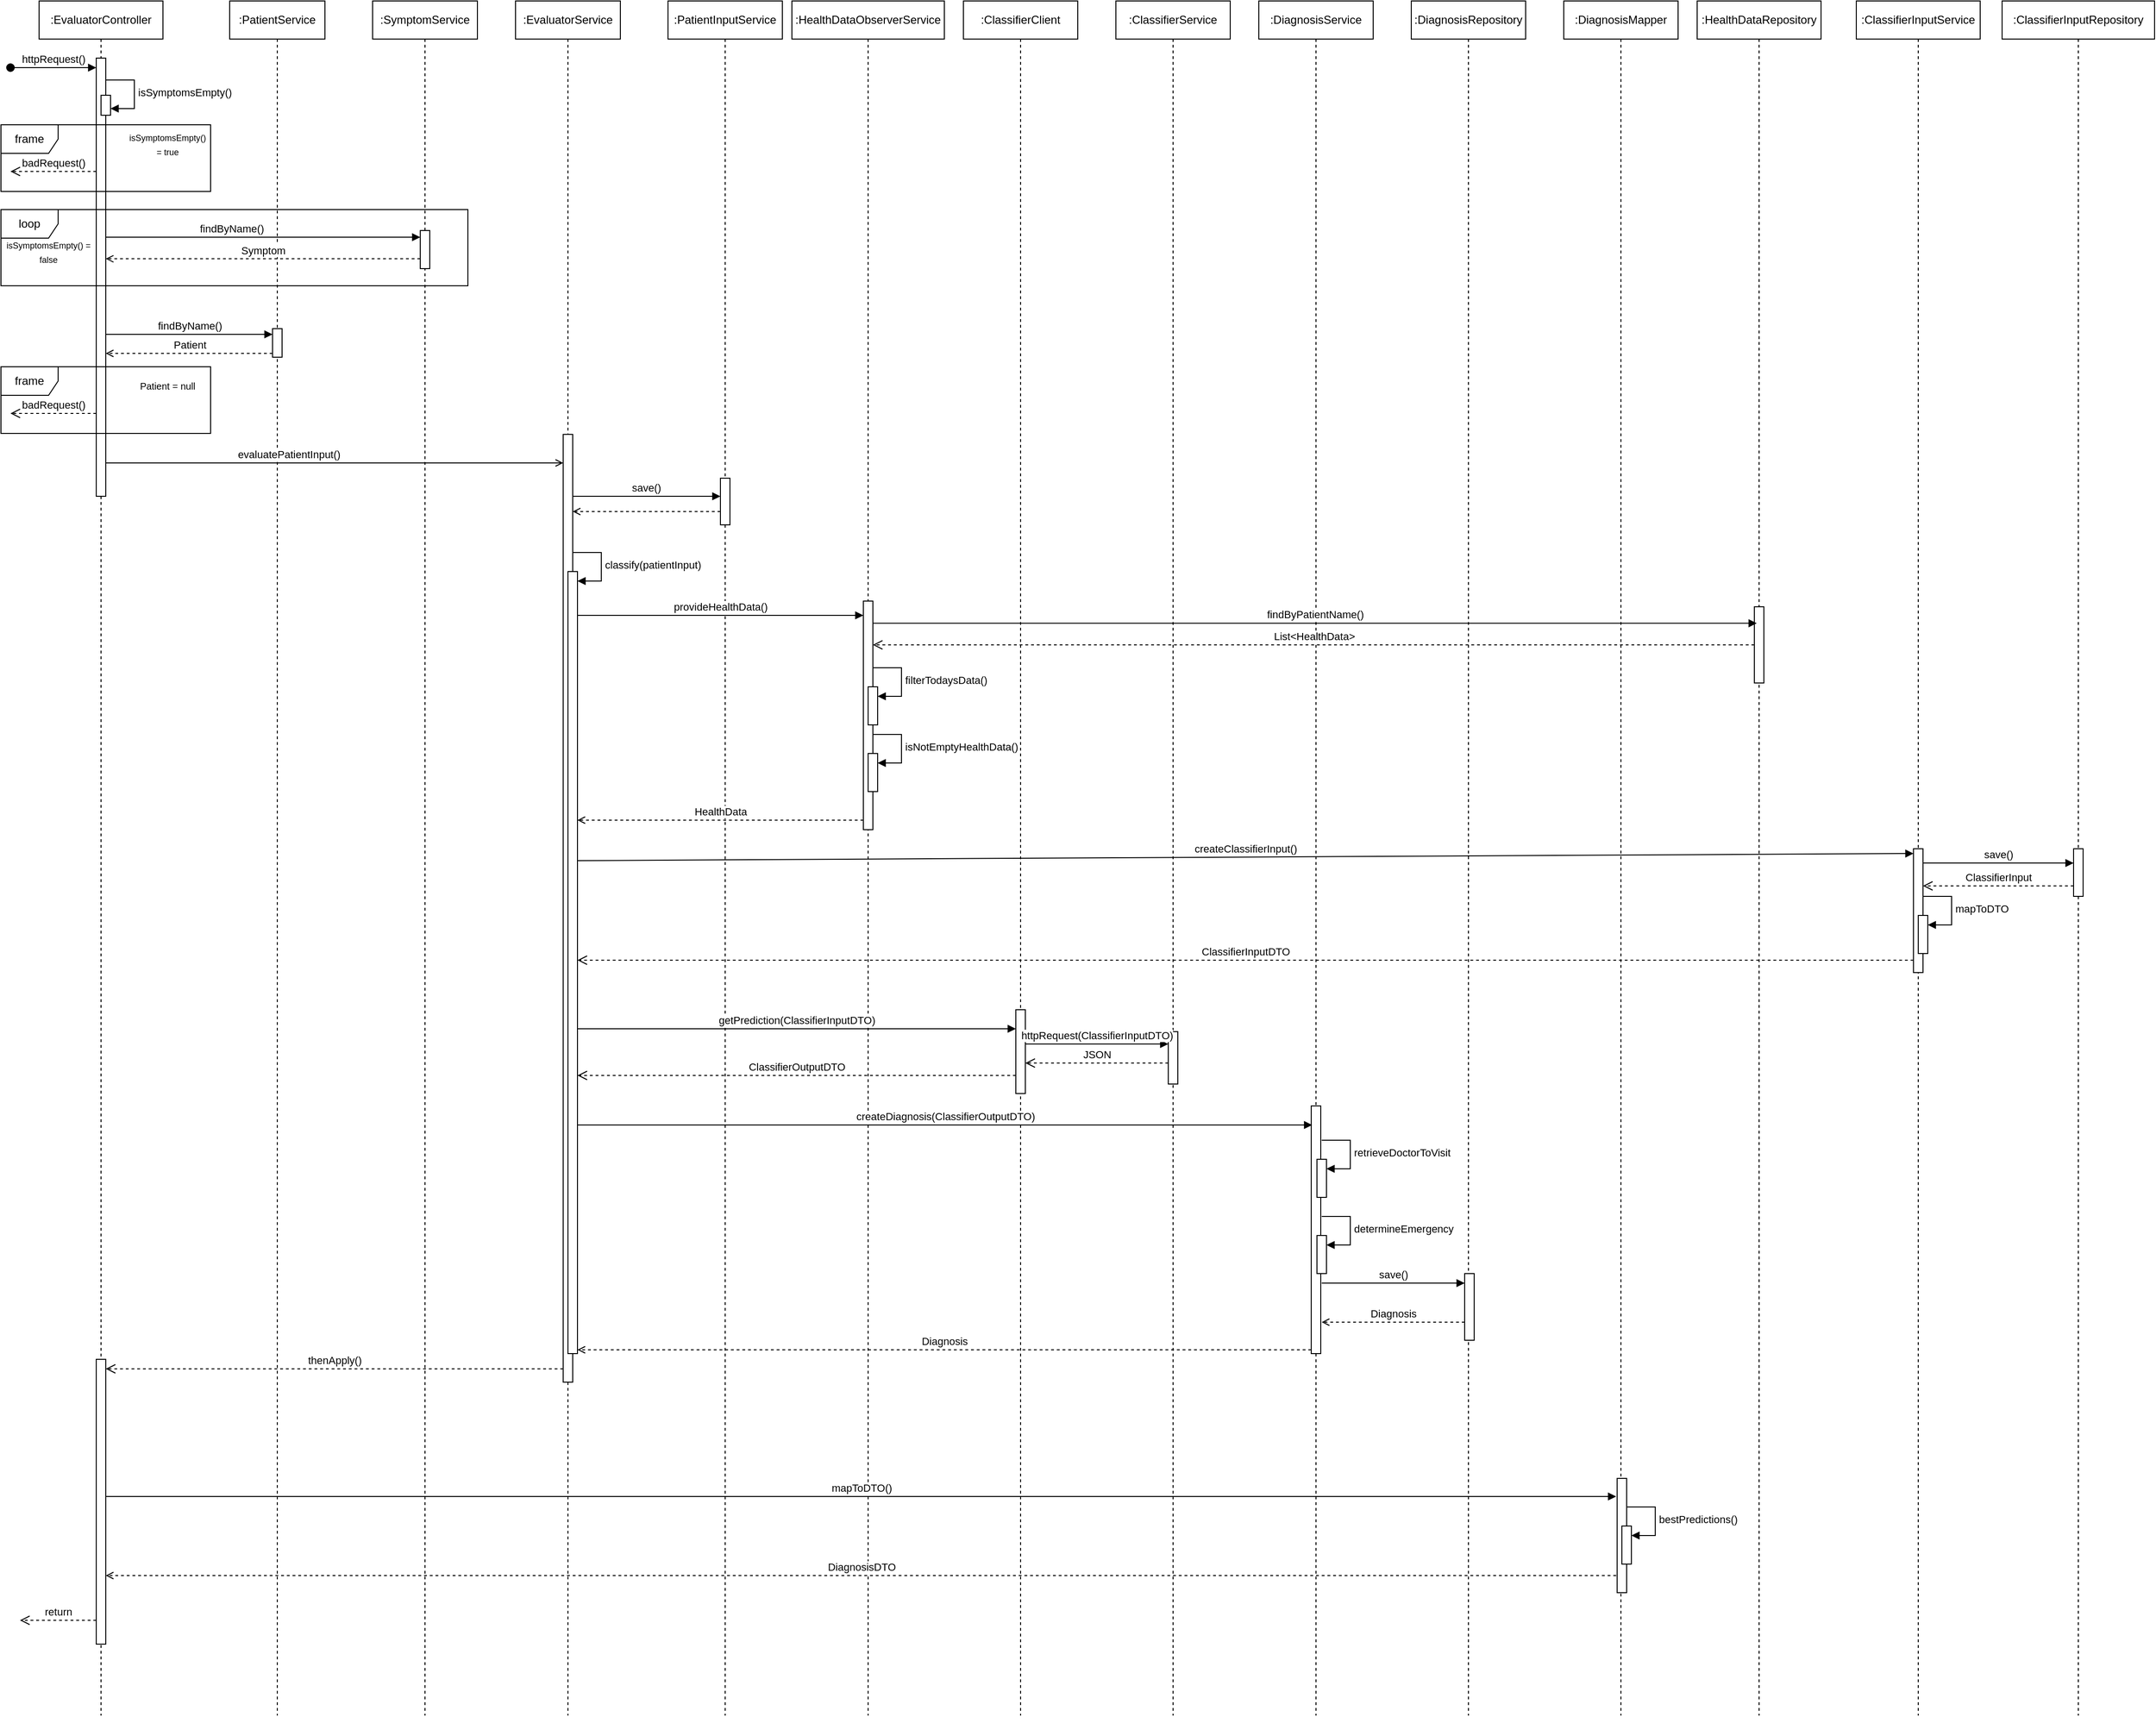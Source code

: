 <mxfile version="25.0.2" pages="5">
  <diagram name="Evaluation" id="2YBvvXClWsGukQMizWep">
    <mxGraphModel dx="2013" dy="1420" grid="1" gridSize="10" guides="1" tooltips="1" connect="1" arrows="1" fold="1" page="1" pageScale="1" pageWidth="3300" pageHeight="2339" math="0" shadow="0">
      <root>
        <mxCell id="0" />
        <mxCell id="1" parent="0" />
        <mxCell id="aM9ryv3xv72pqoxQDRHE-1" value=":EvaluatorController" style="shape=umlLifeline;perimeter=lifelinePerimeter;whiteSpace=wrap;html=1;container=0;dropTarget=0;collapsible=0;recursiveResize=0;outlineConnect=0;portConstraint=eastwest;newEdgeStyle={&quot;edgeStyle&quot;:&quot;elbowEdgeStyle&quot;,&quot;elbow&quot;:&quot;vertical&quot;,&quot;curved&quot;:0,&quot;rounded&quot;:0};" parent="1" vertex="1">
          <mxGeometry x="80" y="40" width="130" height="1800" as="geometry" />
        </mxCell>
        <mxCell id="aM9ryv3xv72pqoxQDRHE-2" value="" style="html=1;points=[];perimeter=orthogonalPerimeter;outlineConnect=0;targetShapes=umlLifeline;portConstraint=eastwest;newEdgeStyle={&quot;edgeStyle&quot;:&quot;elbowEdgeStyle&quot;,&quot;elbow&quot;:&quot;vertical&quot;,&quot;curved&quot;:0,&quot;rounded&quot;:0};" parent="aM9ryv3xv72pqoxQDRHE-1" vertex="1">
          <mxGeometry x="60" y="60" width="10" height="460" as="geometry" />
        </mxCell>
        <mxCell id="aM9ryv3xv72pqoxQDRHE-3" value="httpRequest()" style="html=1;verticalAlign=bottom;startArrow=oval;endArrow=block;startSize=8;edgeStyle=elbowEdgeStyle;elbow=vertical;curved=0;rounded=0;" parent="aM9ryv3xv72pqoxQDRHE-1" target="aM9ryv3xv72pqoxQDRHE-2" edge="1">
          <mxGeometry relative="1" as="geometry">
            <mxPoint x="-30" y="70" as="sourcePoint" />
          </mxGeometry>
        </mxCell>
        <mxCell id="Us8xqTZCuEQV6I09tpYv-53" value="" style="html=1;points=[[0,0,0,0,5],[0,1,0,0,-5],[1,0,0,0,5],[1,1,0,0,-5]];perimeter=orthogonalPerimeter;outlineConnect=0;targetShapes=umlLifeline;portConstraint=eastwest;newEdgeStyle={&quot;curved&quot;:0,&quot;rounded&quot;:0};" parent="aM9ryv3xv72pqoxQDRHE-1" vertex="1">
          <mxGeometry x="60" y="1426" width="10" height="299" as="geometry" />
        </mxCell>
        <mxCell id="S4yi4_dpmxQTWnlkwVBz-1" value="" style="html=1;points=[[0,0,0,0,5],[0,1,0,0,-5],[1,0,0,0,5],[1,1,0,0,-5]];perimeter=orthogonalPerimeter;outlineConnect=0;targetShapes=umlLifeline;portConstraint=eastwest;newEdgeStyle={&quot;curved&quot;:0,&quot;rounded&quot;:0};" vertex="1" parent="aM9ryv3xv72pqoxQDRHE-1">
          <mxGeometry x="65" y="99" width="10" height="21" as="geometry" />
        </mxCell>
        <mxCell id="S4yi4_dpmxQTWnlkwVBz-2" value="isSymptomsEmpty()" style="html=1;align=left;spacingLeft=2;endArrow=block;rounded=0;edgeStyle=orthogonalEdgeStyle;curved=0;rounded=0;" edge="1" parent="aM9ryv3xv72pqoxQDRHE-1">
          <mxGeometry relative="1" as="geometry">
            <mxPoint x="70" y="83" as="sourcePoint" />
            <Array as="points">
              <mxPoint x="100" y="113" />
            </Array>
            <mxPoint x="75" y="113" as="targetPoint" />
          </mxGeometry>
        </mxCell>
        <mxCell id="aM9ryv3xv72pqoxQDRHE-5" value=":PatientService" style="shape=umlLifeline;perimeter=lifelinePerimeter;whiteSpace=wrap;html=1;container=0;dropTarget=0;collapsible=0;recursiveResize=0;outlineConnect=0;portConstraint=eastwest;newEdgeStyle={&quot;edgeStyle&quot;:&quot;elbowEdgeStyle&quot;,&quot;elbow&quot;:&quot;vertical&quot;,&quot;curved&quot;:0,&quot;rounded&quot;:0};" parent="1" vertex="1">
          <mxGeometry x="280" y="40" width="100" height="1800" as="geometry" />
        </mxCell>
        <mxCell id="Us8xqTZCuEQV6I09tpYv-1" value=":SymptomService" style="shape=umlLifeline;perimeter=lifelinePerimeter;whiteSpace=wrap;html=1;container=0;dropTarget=0;collapsible=0;recursiveResize=0;outlineConnect=0;portConstraint=eastwest;newEdgeStyle={&quot;edgeStyle&quot;:&quot;elbowEdgeStyle&quot;,&quot;elbow&quot;:&quot;vertical&quot;,&quot;curved&quot;:0,&quot;rounded&quot;:0};" parent="1" vertex="1">
          <mxGeometry x="430" y="40" width="110" height="1800" as="geometry" />
        </mxCell>
        <mxCell id="Us8xqTZCuEQV6I09tpYv-2" value="" style="html=1;points=[];perimeter=orthogonalPerimeter;outlineConnect=0;targetShapes=umlLifeline;portConstraint=eastwest;newEdgeStyle={&quot;edgeStyle&quot;:&quot;elbowEdgeStyle&quot;,&quot;elbow&quot;:&quot;vertical&quot;,&quot;curved&quot;:0,&quot;rounded&quot;:0};" parent="Us8xqTZCuEQV6I09tpYv-1" vertex="1">
          <mxGeometry x="50" y="241" width="10" height="40" as="geometry" />
        </mxCell>
        <mxCell id="Us8xqTZCuEQV6I09tpYv-3" value="findByName()" style="html=1;verticalAlign=bottom;endArrow=block;edgeStyle=elbowEdgeStyle;elbow=horizontal;curved=0;rounded=0;" parent="1" target="Us8xqTZCuEQV6I09tpYv-2" edge="1">
          <mxGeometry x="-0.2" relative="1" as="geometry">
            <mxPoint x="150.0" y="288" as="sourcePoint" />
            <Array as="points">
              <mxPoint x="250" y="288" />
            </Array>
            <mxPoint x="335" y="288" as="targetPoint" />
            <mxPoint as="offset" />
          </mxGeometry>
        </mxCell>
        <mxCell id="Us8xqTZCuEQV6I09tpYv-4" value="Symptom" style="html=1;verticalAlign=bottom;endArrow=open;endSize=6;edgeStyle=elbowEdgeStyle;elbow=vertical;curved=0;rounded=0;endFill=0;dashed=1;" parent="1" source="Us8xqTZCuEQV6I09tpYv-2" edge="1">
          <mxGeometry relative="1" as="geometry">
            <mxPoint x="150.0" y="310.66" as="targetPoint" />
            <Array as="points">
              <mxPoint x="380" y="310.66" />
            </Array>
            <mxPoint x="455" y="310.66" as="sourcePoint" />
          </mxGeometry>
        </mxCell>
        <mxCell id="Us8xqTZCuEQV6I09tpYv-5" value=":EvaluatorService" style="shape=umlLifeline;perimeter=lifelinePerimeter;whiteSpace=wrap;html=1;container=0;dropTarget=0;collapsible=0;recursiveResize=0;outlineConnect=0;portConstraint=eastwest;newEdgeStyle={&quot;edgeStyle&quot;:&quot;elbowEdgeStyle&quot;,&quot;elbow&quot;:&quot;vertical&quot;,&quot;curved&quot;:0,&quot;rounded&quot;:0};" parent="1" vertex="1">
          <mxGeometry x="580" y="40" width="110" height="1800" as="geometry" />
        </mxCell>
        <mxCell id="Us8xqTZCuEQV6I09tpYv-6" value="" style="html=1;points=[];perimeter=orthogonalPerimeter;outlineConnect=0;targetShapes=umlLifeline;portConstraint=eastwest;newEdgeStyle={&quot;edgeStyle&quot;:&quot;elbowEdgeStyle&quot;,&quot;elbow&quot;:&quot;vertical&quot;,&quot;curved&quot;:0,&quot;rounded&quot;:0};" parent="Us8xqTZCuEQV6I09tpYv-5" vertex="1">
          <mxGeometry x="50" y="455" width="10" height="995" as="geometry" />
        </mxCell>
        <mxCell id="Us8xqTZCuEQV6I09tpYv-16" value="" style="html=1;points=[[0,0,0,0,5],[0,1,0,0,-5],[1,0,0,0,5],[1,1,0,0,-5]];perimeter=orthogonalPerimeter;outlineConnect=0;targetShapes=umlLifeline;portConstraint=eastwest;newEdgeStyle={&quot;curved&quot;:0,&quot;rounded&quot;:0};" parent="Us8xqTZCuEQV6I09tpYv-5" vertex="1">
          <mxGeometry x="55" y="599" width="10" height="821" as="geometry" />
        </mxCell>
        <mxCell id="Us8xqTZCuEQV6I09tpYv-17" value="classify(patientInput)" style="html=1;align=left;spacingLeft=2;endArrow=block;rounded=0;edgeStyle=orthogonalEdgeStyle;curved=0;rounded=0;" parent="Us8xqTZCuEQV6I09tpYv-5" target="Us8xqTZCuEQV6I09tpYv-16" edge="1">
          <mxGeometry relative="1" as="geometry">
            <mxPoint x="60" y="579" as="sourcePoint" />
            <Array as="points">
              <mxPoint x="90" y="609" />
            </Array>
          </mxGeometry>
        </mxCell>
        <mxCell id="Us8xqTZCuEQV6I09tpYv-7" value="evaluatePatientInput()" style="html=1;verticalAlign=bottom;endArrow=open;edgeStyle=elbowEdgeStyle;elbow=horizontal;curved=0;rounded=0;endFill=0;" parent="1" edge="1">
          <mxGeometry x="-0.2" relative="1" as="geometry">
            <mxPoint x="150" y="525.0" as="sourcePoint" />
            <Array as="points">
              <mxPoint x="250" y="525" />
            </Array>
            <mxPoint x="630" y="525" as="targetPoint" />
            <mxPoint as="offset" />
          </mxGeometry>
        </mxCell>
        <mxCell id="Us8xqTZCuEQV6I09tpYv-10" value="" style="group" parent="1" vertex="1" connectable="0">
          <mxGeometry x="40" y="259" width="490" height="80" as="geometry" />
        </mxCell>
        <mxCell id="Us8xqTZCuEQV6I09tpYv-8" value="loop" style="shape=umlFrame;whiteSpace=wrap;html=1;pointerEvents=0;" parent="Us8xqTZCuEQV6I09tpYv-10" vertex="1">
          <mxGeometry width="490" height="80" as="geometry" />
        </mxCell>
        <mxCell id="Us8xqTZCuEQV6I09tpYv-9" value="&lt;span style=&quot;font-size: 9px;&quot;&gt;isSymptomsEmpty() = false&lt;/span&gt;" style="text;html=1;align=center;verticalAlign=middle;whiteSpace=wrap;rounded=0;" parent="Us8xqTZCuEQV6I09tpYv-10" vertex="1">
          <mxGeometry y="30.5" width="100" height="27" as="geometry" />
        </mxCell>
        <mxCell id="Us8xqTZCuEQV6I09tpYv-11" value=":PatientInputService" style="shape=umlLifeline;perimeter=lifelinePerimeter;whiteSpace=wrap;html=1;container=0;dropTarget=0;collapsible=0;recursiveResize=0;outlineConnect=0;portConstraint=eastwest;newEdgeStyle={&quot;edgeStyle&quot;:&quot;elbowEdgeStyle&quot;,&quot;elbow&quot;:&quot;vertical&quot;,&quot;curved&quot;:0,&quot;rounded&quot;:0};" parent="1" vertex="1">
          <mxGeometry x="740" y="40" width="120" height="1800" as="geometry" />
        </mxCell>
        <mxCell id="Us8xqTZCuEQV6I09tpYv-12" value="" style="html=1;points=[];perimeter=orthogonalPerimeter;outlineConnect=0;targetShapes=umlLifeline;portConstraint=eastwest;newEdgeStyle={&quot;edgeStyle&quot;:&quot;elbowEdgeStyle&quot;,&quot;elbow&quot;:&quot;vertical&quot;,&quot;curved&quot;:0,&quot;rounded&quot;:0};" parent="Us8xqTZCuEQV6I09tpYv-11" vertex="1">
          <mxGeometry x="55" y="501" width="10" height="49" as="geometry" />
        </mxCell>
        <mxCell id="Us8xqTZCuEQV6I09tpYv-13" value="save()" style="html=1;verticalAlign=bottom;endArrow=block;curved=0;rounded=0;" parent="1" target="Us8xqTZCuEQV6I09tpYv-12" edge="1">
          <mxGeometry x="-0.005" width="80" relative="1" as="geometry">
            <mxPoint x="640" y="560" as="sourcePoint" />
            <mxPoint x="770" y="560" as="targetPoint" />
            <mxPoint as="offset" />
          </mxGeometry>
        </mxCell>
        <mxCell id="Us8xqTZCuEQV6I09tpYv-19" value="" style="html=1;verticalAlign=bottom;endArrow=open;endSize=6;curved=0;rounded=0;endFill=0;dashed=1;" parent="1" source="Us8xqTZCuEQV6I09tpYv-12" edge="1">
          <mxGeometry relative="1" as="geometry">
            <mxPoint x="770" y="601" as="sourcePoint" />
            <mxPoint x="640" y="576" as="targetPoint" />
          </mxGeometry>
        </mxCell>
        <mxCell id="Us8xqTZCuEQV6I09tpYv-20" value="&lt;font&gt;:HealthDataObserverService&lt;/font&gt;" style="shape=umlLifeline;perimeter=lifelinePerimeter;whiteSpace=wrap;html=1;container=0;dropTarget=0;collapsible=0;recursiveResize=0;outlineConnect=0;portConstraint=eastwest;newEdgeStyle={&quot;edgeStyle&quot;:&quot;elbowEdgeStyle&quot;,&quot;elbow&quot;:&quot;vertical&quot;,&quot;curved&quot;:0,&quot;rounded&quot;:0};" parent="1" vertex="1">
          <mxGeometry x="870" y="40" width="160" height="1800" as="geometry" />
        </mxCell>
        <mxCell id="Us8xqTZCuEQV6I09tpYv-21" value="" style="html=1;points=[];perimeter=orthogonalPerimeter;outlineConnect=0;targetShapes=umlLifeline;portConstraint=eastwest;newEdgeStyle={&quot;edgeStyle&quot;:&quot;elbowEdgeStyle&quot;,&quot;elbow&quot;:&quot;vertical&quot;,&quot;curved&quot;:0,&quot;rounded&quot;:0};" parent="Us8xqTZCuEQV6I09tpYv-20" vertex="1">
          <mxGeometry x="75" y="630" width="10" height="240" as="geometry" />
        </mxCell>
        <mxCell id="S4yi4_dpmxQTWnlkwVBz-23" value="" style="html=1;points=[[0,0,0,0,5],[0,1,0,0,-5],[1,0,0,0,5],[1,1,0,0,-5]];perimeter=orthogonalPerimeter;outlineConnect=0;targetShapes=umlLifeline;portConstraint=eastwest;newEdgeStyle={&quot;curved&quot;:0,&quot;rounded&quot;:0};" vertex="1" parent="Us8xqTZCuEQV6I09tpYv-20">
          <mxGeometry x="80" y="720" width="10" height="40" as="geometry" />
        </mxCell>
        <mxCell id="S4yi4_dpmxQTWnlkwVBz-24" value="filterTodaysData()" style="html=1;align=left;spacingLeft=2;endArrow=block;rounded=0;edgeStyle=orthogonalEdgeStyle;curved=0;rounded=0;" edge="1" target="S4yi4_dpmxQTWnlkwVBz-23" parent="Us8xqTZCuEQV6I09tpYv-20">
          <mxGeometry relative="1" as="geometry">
            <mxPoint x="85" y="700" as="sourcePoint" />
            <Array as="points">
              <mxPoint x="115" y="730" />
            </Array>
          </mxGeometry>
        </mxCell>
        <mxCell id="S4yi4_dpmxQTWnlkwVBz-25" value="" style="html=1;points=[[0,0,0,0,5],[0,1,0,0,-5],[1,0,0,0,5],[1,1,0,0,-5]];perimeter=orthogonalPerimeter;outlineConnect=0;targetShapes=umlLifeline;portConstraint=eastwest;newEdgeStyle={&quot;curved&quot;:0,&quot;rounded&quot;:0};" vertex="1" parent="Us8xqTZCuEQV6I09tpYv-20">
          <mxGeometry x="80" y="790" width="10" height="40" as="geometry" />
        </mxCell>
        <mxCell id="S4yi4_dpmxQTWnlkwVBz-26" value="isNotEmptyHealthData()" style="html=1;align=left;spacingLeft=2;endArrow=block;rounded=0;edgeStyle=orthogonalEdgeStyle;curved=0;rounded=0;" edge="1" target="S4yi4_dpmxQTWnlkwVBz-25" parent="Us8xqTZCuEQV6I09tpYv-20">
          <mxGeometry relative="1" as="geometry">
            <mxPoint x="85" y="770" as="sourcePoint" />
            <Array as="points">
              <mxPoint x="115" y="800" />
            </Array>
          </mxGeometry>
        </mxCell>
        <mxCell id="Us8xqTZCuEQV6I09tpYv-22" value="provideHealthData()" style="html=1;verticalAlign=bottom;endArrow=block;curved=0;rounded=0;" parent="1" edge="1">
          <mxGeometry width="80" relative="1" as="geometry">
            <mxPoint x="645" y="685" as="sourcePoint" />
            <mxPoint x="945" y="685" as="targetPoint" />
          </mxGeometry>
        </mxCell>
        <mxCell id="Us8xqTZCuEQV6I09tpYv-23" value="HealthData" style="html=1;verticalAlign=bottom;endArrow=open;endSize=6;curved=0;rounded=0;endFill=0;dashed=1;" parent="1" edge="1">
          <mxGeometry relative="1" as="geometry">
            <mxPoint x="945" y="900" as="sourcePoint" />
            <mxPoint x="645" y="900" as="targetPoint" />
          </mxGeometry>
        </mxCell>
        <mxCell id="Us8xqTZCuEQV6I09tpYv-24" value=":ClassifierClient" style="shape=umlLifeline;perimeter=lifelinePerimeter;whiteSpace=wrap;html=1;container=0;dropTarget=0;collapsible=0;recursiveResize=0;outlineConnect=0;portConstraint=eastwest;newEdgeStyle={&quot;edgeStyle&quot;:&quot;elbowEdgeStyle&quot;,&quot;elbow&quot;:&quot;vertical&quot;,&quot;curved&quot;:0,&quot;rounded&quot;:0};" parent="1" vertex="1">
          <mxGeometry x="1050" y="40" width="120" height="1800" as="geometry" />
        </mxCell>
        <mxCell id="Us8xqTZCuEQV6I09tpYv-25" value="" style="html=1;points=[];perimeter=orthogonalPerimeter;outlineConnect=0;targetShapes=umlLifeline;portConstraint=eastwest;newEdgeStyle={&quot;edgeStyle&quot;:&quot;elbowEdgeStyle&quot;,&quot;elbow&quot;:&quot;vertical&quot;,&quot;curved&quot;:0,&quot;rounded&quot;:0};" parent="Us8xqTZCuEQV6I09tpYv-24" vertex="1">
          <mxGeometry x="55" y="1059" width="10" height="88" as="geometry" />
        </mxCell>
        <mxCell id="Us8xqTZCuEQV6I09tpYv-26" value="getPrediction(ClassifierInputDTO)" style="html=1;verticalAlign=bottom;endArrow=block;curved=0;rounded=0;" parent="1" edge="1">
          <mxGeometry width="80" relative="1" as="geometry">
            <mxPoint x="645" y="1119" as="sourcePoint" />
            <mxPoint x="1105" y="1119" as="targetPoint" />
          </mxGeometry>
        </mxCell>
        <mxCell id="Us8xqTZCuEQV6I09tpYv-27" value=":ClassifierService" style="shape=umlLifeline;perimeter=lifelinePerimeter;whiteSpace=wrap;html=1;container=0;dropTarget=0;collapsible=0;recursiveResize=0;outlineConnect=0;portConstraint=eastwest;newEdgeStyle={&quot;edgeStyle&quot;:&quot;elbowEdgeStyle&quot;,&quot;elbow&quot;:&quot;vertical&quot;,&quot;curved&quot;:0,&quot;rounded&quot;:0};" parent="1" vertex="1">
          <mxGeometry x="1210" y="40" width="120" height="1800" as="geometry" />
        </mxCell>
        <mxCell id="Us8xqTZCuEQV6I09tpYv-28" value="" style="html=1;points=[];perimeter=orthogonalPerimeter;outlineConnect=0;targetShapes=umlLifeline;portConstraint=eastwest;newEdgeStyle={&quot;edgeStyle&quot;:&quot;elbowEdgeStyle&quot;,&quot;elbow&quot;:&quot;vertical&quot;,&quot;curved&quot;:0,&quot;rounded&quot;:0};" parent="Us8xqTZCuEQV6I09tpYv-27" vertex="1">
          <mxGeometry x="55" y="1082" width="10" height="55" as="geometry" />
        </mxCell>
        <mxCell id="Us8xqTZCuEQV6I09tpYv-29" value="httpRequest(ClassifierInputDTO)" style="html=1;verticalAlign=bottom;endArrow=block;curved=0;rounded=0;" parent="1" edge="1">
          <mxGeometry x="0.003" width="80" relative="1" as="geometry">
            <mxPoint x="1115" y="1135" as="sourcePoint" />
            <mxPoint x="1265" y="1135" as="targetPoint" />
            <mxPoint as="offset" />
          </mxGeometry>
        </mxCell>
        <mxCell id="Us8xqTZCuEQV6I09tpYv-30" value="JSON" style="html=1;verticalAlign=bottom;endArrow=open;dashed=1;endSize=8;curved=0;rounded=0;" parent="1" edge="1" source="Us8xqTZCuEQV6I09tpYv-28">
          <mxGeometry relative="1" as="geometry">
            <mxPoint x="1240" y="1155" as="sourcePoint" />
            <mxPoint x="1115" y="1155" as="targetPoint" />
            <mxPoint as="offset" />
          </mxGeometry>
        </mxCell>
        <mxCell id="Us8xqTZCuEQV6I09tpYv-33" value=":Diagnosis&lt;span style=&quot;background-color: initial;&quot;&gt;Service&lt;/span&gt;" style="shape=umlLifeline;perimeter=lifelinePerimeter;whiteSpace=wrap;html=1;container=0;dropTarget=0;collapsible=0;recursiveResize=0;outlineConnect=0;portConstraint=eastwest;newEdgeStyle={&quot;edgeStyle&quot;:&quot;elbowEdgeStyle&quot;,&quot;elbow&quot;:&quot;vertical&quot;,&quot;curved&quot;:0,&quot;rounded&quot;:0};" parent="1" vertex="1">
          <mxGeometry x="1360" y="40" width="120" height="1800" as="geometry" />
        </mxCell>
        <mxCell id="Us8xqTZCuEQV6I09tpYv-34" value="" style="html=1;points=[];perimeter=orthogonalPerimeter;outlineConnect=0;targetShapes=umlLifeline;portConstraint=eastwest;newEdgeStyle={&quot;edgeStyle&quot;:&quot;elbowEdgeStyle&quot;,&quot;elbow&quot;:&quot;vertical&quot;,&quot;curved&quot;:0,&quot;rounded&quot;:0};" parent="Us8xqTZCuEQV6I09tpYv-33" vertex="1">
          <mxGeometry x="55" y="1160" width="10" height="260" as="geometry" />
        </mxCell>
        <mxCell id="Us8xqTZCuEQV6I09tpYv-41" value="" style="html=1;points=[[0,0,0,0,5],[0,1,0,0,-5],[1,0,0,0,5],[1,1,0,0,-5]];perimeter=orthogonalPerimeter;outlineConnect=0;targetShapes=umlLifeline;portConstraint=eastwest;newEdgeStyle={&quot;curved&quot;:0,&quot;rounded&quot;:0};" parent="Us8xqTZCuEQV6I09tpYv-33" vertex="1">
          <mxGeometry x="61" y="1216" width="10" height="40" as="geometry" />
        </mxCell>
        <mxCell id="Us8xqTZCuEQV6I09tpYv-42" value="retrieveDoctorToVisit" style="html=1;align=left;spacingLeft=2;endArrow=block;rounded=0;edgeStyle=orthogonalEdgeStyle;curved=0;rounded=0;" parent="Us8xqTZCuEQV6I09tpYv-33" target="Us8xqTZCuEQV6I09tpYv-41" edge="1">
          <mxGeometry relative="1" as="geometry">
            <mxPoint x="66" y="1196" as="sourcePoint" />
            <Array as="points">
              <mxPoint x="96" y="1226" />
            </Array>
          </mxGeometry>
        </mxCell>
        <mxCell id="Us8xqTZCuEQV6I09tpYv-43" value="" style="html=1;points=[[0,0,0,0,5],[0,1,0,0,-5],[1,0,0,0,5],[1,1,0,0,-5]];perimeter=orthogonalPerimeter;outlineConnect=0;targetShapes=umlLifeline;portConstraint=eastwest;newEdgeStyle={&quot;curved&quot;:0,&quot;rounded&quot;:0};" parent="Us8xqTZCuEQV6I09tpYv-33" vertex="1">
          <mxGeometry x="61" y="1296" width="10" height="40" as="geometry" />
        </mxCell>
        <mxCell id="Us8xqTZCuEQV6I09tpYv-44" value="determineEmergency" style="html=1;align=left;spacingLeft=2;endArrow=block;rounded=0;edgeStyle=orthogonalEdgeStyle;curved=0;rounded=0;" parent="Us8xqTZCuEQV6I09tpYv-33" target="Us8xqTZCuEQV6I09tpYv-43" edge="1">
          <mxGeometry relative="1" as="geometry">
            <mxPoint x="66" y="1276" as="sourcePoint" />
            <Array as="points">
              <mxPoint x="96" y="1306" />
            </Array>
          </mxGeometry>
        </mxCell>
        <mxCell id="Us8xqTZCuEQV6I09tpYv-35" value="createDiagnosis(ClassifierOutputDTO)" style="html=1;verticalAlign=bottom;endArrow=block;curved=0;rounded=0;" parent="1" edge="1" source="Us8xqTZCuEQV6I09tpYv-16">
          <mxGeometry width="80" relative="1" as="geometry">
            <mxPoint x="660" y="1220" as="sourcePoint" />
            <mxPoint x="1416" y="1220" as="targetPoint" />
          </mxGeometry>
        </mxCell>
        <mxCell id="Us8xqTZCuEQV6I09tpYv-36" value="Diagnosis" style="html=1;verticalAlign=bottom;endArrow=open;endSize=6;curved=0;rounded=0;endFill=0;dashed=1;" parent="1" edge="1" target="Us8xqTZCuEQV6I09tpYv-16">
          <mxGeometry relative="1" as="geometry">
            <mxPoint x="1415" y="1456" as="sourcePoint" />
            <mxPoint x="660" y="1455" as="targetPoint" />
          </mxGeometry>
        </mxCell>
        <mxCell id="Us8xqTZCuEQV6I09tpYv-37" value="thenApply()" style="html=1;verticalAlign=bottom;endArrow=open;dashed=1;endSize=8;curved=0;rounded=0;" parent="1" edge="1">
          <mxGeometry relative="1" as="geometry">
            <mxPoint x="630" y="1476" as="sourcePoint" />
            <mxPoint x="150.0" y="1476" as="targetPoint" />
            <mxPoint as="offset" />
          </mxGeometry>
        </mxCell>
        <mxCell id="Us8xqTZCuEQV6I09tpYv-38" value="return" style="html=1;verticalAlign=bottom;endArrow=open;dashed=1;endSize=8;curved=0;rounded=0;" parent="1" edge="1">
          <mxGeometry relative="1" as="geometry">
            <mxPoint x="140" y="1740" as="sourcePoint" />
            <mxPoint x="60" y="1740" as="targetPoint" />
          </mxGeometry>
        </mxCell>
        <mxCell id="Us8xqTZCuEQV6I09tpYv-39" value=":DiagnosisRepository" style="shape=umlLifeline;perimeter=lifelinePerimeter;whiteSpace=wrap;html=1;container=0;dropTarget=0;collapsible=0;recursiveResize=0;outlineConnect=0;portConstraint=eastwest;newEdgeStyle={&quot;edgeStyle&quot;:&quot;elbowEdgeStyle&quot;,&quot;elbow&quot;:&quot;vertical&quot;,&quot;curved&quot;:0,&quot;rounded&quot;:0};" parent="1" vertex="1">
          <mxGeometry x="1520" y="40" width="120" height="1800" as="geometry" />
        </mxCell>
        <mxCell id="Us8xqTZCuEQV6I09tpYv-40" value="" style="html=1;points=[];perimeter=orthogonalPerimeter;outlineConnect=0;targetShapes=umlLifeline;portConstraint=eastwest;newEdgeStyle={&quot;edgeStyle&quot;:&quot;elbowEdgeStyle&quot;,&quot;elbow&quot;:&quot;vertical&quot;,&quot;curved&quot;:0,&quot;rounded&quot;:0};" parent="Us8xqTZCuEQV6I09tpYv-39" vertex="1">
          <mxGeometry x="56" y="1336" width="10" height="70" as="geometry" />
        </mxCell>
        <mxCell id="Us8xqTZCuEQV6I09tpYv-45" value="save()" style="html=1;verticalAlign=bottom;endArrow=block;curved=0;rounded=0;" parent="1" edge="1">
          <mxGeometry width="80" relative="1" as="geometry">
            <mxPoint x="1426" y="1386" as="sourcePoint" />
            <mxPoint x="1576" y="1386" as="targetPoint" />
          </mxGeometry>
        </mxCell>
        <mxCell id="Us8xqTZCuEQV6I09tpYv-46" value="Diagnosis" style="html=1;verticalAlign=bottom;endArrow=open;endSize=6;curved=0;rounded=0;endFill=0;dashed=1;" parent="1" edge="1">
          <mxGeometry relative="1" as="geometry">
            <mxPoint x="1576" y="1427" as="sourcePoint" />
            <mxPoint x="1426" y="1427" as="targetPoint" />
          </mxGeometry>
        </mxCell>
        <mxCell id="Us8xqTZCuEQV6I09tpYv-47" value=":DiagnosisMapper" style="shape=umlLifeline;perimeter=lifelinePerimeter;whiteSpace=wrap;html=1;container=0;dropTarget=0;collapsible=0;recursiveResize=0;outlineConnect=0;portConstraint=eastwest;newEdgeStyle={&quot;edgeStyle&quot;:&quot;elbowEdgeStyle&quot;,&quot;elbow&quot;:&quot;vertical&quot;,&quot;curved&quot;:0,&quot;rounded&quot;:0};" parent="1" vertex="1">
          <mxGeometry x="1680" y="40" width="120" height="1800" as="geometry" />
        </mxCell>
        <mxCell id="Us8xqTZCuEQV6I09tpYv-48" value="" style="html=1;points=[];perimeter=orthogonalPerimeter;outlineConnect=0;targetShapes=umlLifeline;portConstraint=eastwest;newEdgeStyle={&quot;edgeStyle&quot;:&quot;elbowEdgeStyle&quot;,&quot;elbow&quot;:&quot;vertical&quot;,&quot;curved&quot;:0,&quot;rounded&quot;:0};" parent="Us8xqTZCuEQV6I09tpYv-47" vertex="1">
          <mxGeometry x="56" y="1551" width="10" height="120" as="geometry" />
        </mxCell>
        <mxCell id="Us8xqTZCuEQV6I09tpYv-50" value="" style="html=1;points=[[0,0,0,0,5],[0,1,0,0,-5],[1,0,0,0,5],[1,1,0,0,-5]];perimeter=orthogonalPerimeter;outlineConnect=0;targetShapes=umlLifeline;portConstraint=eastwest;newEdgeStyle={&quot;curved&quot;:0,&quot;rounded&quot;:0};" parent="Us8xqTZCuEQV6I09tpYv-47" vertex="1">
          <mxGeometry x="61" y="1601" width="10" height="40" as="geometry" />
        </mxCell>
        <mxCell id="Us8xqTZCuEQV6I09tpYv-51" value="bestPredictions()" style="html=1;align=left;spacingLeft=2;endArrow=block;rounded=0;edgeStyle=orthogonalEdgeStyle;curved=0;rounded=0;" parent="Us8xqTZCuEQV6I09tpYv-47" target="Us8xqTZCuEQV6I09tpYv-50" edge="1">
          <mxGeometry relative="1" as="geometry">
            <mxPoint x="66" y="1581" as="sourcePoint" />
            <Array as="points">
              <mxPoint x="96" y="1611" />
            </Array>
          </mxGeometry>
        </mxCell>
        <mxCell id="Us8xqTZCuEQV6I09tpYv-49" value="mapToDTO()" style="html=1;verticalAlign=bottom;endArrow=block;curved=0;rounded=0;" parent="1" edge="1">
          <mxGeometry width="80" relative="1" as="geometry">
            <mxPoint x="150" y="1610" as="sourcePoint" />
            <mxPoint x="1735" y="1610" as="targetPoint" />
          </mxGeometry>
        </mxCell>
        <mxCell id="Us8xqTZCuEQV6I09tpYv-52" value="DiagnosisDTO" style="html=1;verticalAlign=bottom;endArrow=open;endSize=6;curved=0;rounded=0;endFill=0;dashed=1;" parent="1" edge="1">
          <mxGeometry relative="1" as="geometry">
            <mxPoint x="1735" y="1693" as="sourcePoint" />
            <mxPoint x="150" y="1693" as="targetPoint" />
          </mxGeometry>
        </mxCell>
        <mxCell id="S4yi4_dpmxQTWnlkwVBz-4" value="badRequest()" style="html=1;verticalAlign=bottom;endArrow=open;dashed=1;endSize=8;curved=0;rounded=0;" edge="1" parent="1">
          <mxGeometry x="-0.004" relative="1" as="geometry">
            <mxPoint x="140" y="219" as="sourcePoint" />
            <mxPoint x="50" y="219" as="targetPoint" />
            <mxPoint as="offset" />
          </mxGeometry>
        </mxCell>
        <mxCell id="S4yi4_dpmxQTWnlkwVBz-5" value="frame" style="shape=umlFrame;whiteSpace=wrap;html=1;pointerEvents=0;" vertex="1" parent="1">
          <mxGeometry x="40" y="170" width="220" height="70" as="geometry" />
        </mxCell>
        <mxCell id="S4yi4_dpmxQTWnlkwVBz-6" value="&lt;font style=&quot;font-size: 9px;&quot;&gt;isSymptomsEmpty() = true&lt;/font&gt;" style="text;html=1;align=center;verticalAlign=middle;whiteSpace=wrap;rounded=0;" vertex="1" parent="1">
          <mxGeometry x="170" y="170" width="90" height="40" as="geometry" />
        </mxCell>
        <mxCell id="S4yi4_dpmxQTWnlkwVBz-7" value="" style="html=1;points=[];perimeter=orthogonalPerimeter;outlineConnect=0;targetShapes=umlLifeline;portConstraint=eastwest;newEdgeStyle={&quot;edgeStyle&quot;:&quot;elbowEdgeStyle&quot;,&quot;elbow&quot;:&quot;vertical&quot;,&quot;curved&quot;:0,&quot;rounded&quot;:0};" vertex="1" parent="1">
          <mxGeometry x="325" y="384" width="10" height="30" as="geometry" />
        </mxCell>
        <mxCell id="S4yi4_dpmxQTWnlkwVBz-8" value="findByName()" style="html=1;verticalAlign=bottom;endArrow=block;edgeStyle=elbowEdgeStyle;elbow=horizontal;curved=0;rounded=0;" edge="1" parent="1">
          <mxGeometry relative="1" as="geometry">
            <mxPoint x="150" y="390" as="sourcePoint" />
            <Array as="points">
              <mxPoint x="240" y="390" />
            </Array>
            <mxPoint x="325" y="390" as="targetPoint" />
          </mxGeometry>
        </mxCell>
        <mxCell id="S4yi4_dpmxQTWnlkwVBz-9" value="Patient" style="html=1;verticalAlign=bottom;endArrow=open;endSize=6;edgeStyle=elbowEdgeStyle;elbow=vertical;curved=0;rounded=0;endFill=0;dashed=1;" edge="1" parent="1">
          <mxGeometry relative="1" as="geometry">
            <mxPoint x="150" y="410" as="targetPoint" />
            <Array as="points">
              <mxPoint x="250" y="410" />
            </Array>
            <mxPoint x="325" y="410" as="sourcePoint" />
          </mxGeometry>
        </mxCell>
        <mxCell id="S4yi4_dpmxQTWnlkwVBz-12" value="badRequest()" style="html=1;verticalAlign=bottom;endArrow=open;dashed=1;endSize=8;curved=0;rounded=0;" edge="1" parent="1">
          <mxGeometry x="-0.004" relative="1" as="geometry">
            <mxPoint x="140" y="473" as="sourcePoint" />
            <mxPoint x="50" y="473" as="targetPoint" />
            <mxPoint as="offset" />
          </mxGeometry>
        </mxCell>
        <mxCell id="S4yi4_dpmxQTWnlkwVBz-13" value="frame" style="shape=umlFrame;whiteSpace=wrap;html=1;pointerEvents=0;" vertex="1" parent="1">
          <mxGeometry x="40" y="424" width="220" height="70" as="geometry" />
        </mxCell>
        <mxCell id="S4yi4_dpmxQTWnlkwVBz-14" value="&lt;font size=&quot;1&quot;&gt;Patient = null&lt;/font&gt;" style="text;html=1;align=center;verticalAlign=middle;whiteSpace=wrap;rounded=0;" vertex="1" parent="1">
          <mxGeometry x="170" y="424" width="90" height="40" as="geometry" />
        </mxCell>
        <mxCell id="S4yi4_dpmxQTWnlkwVBz-16" value=":HealthDataRepository" style="shape=umlLifeline;perimeter=lifelinePerimeter;whiteSpace=wrap;html=1;container=0;dropTarget=0;collapsible=0;recursiveResize=0;outlineConnect=0;portConstraint=eastwest;newEdgeStyle={&quot;edgeStyle&quot;:&quot;elbowEdgeStyle&quot;,&quot;elbow&quot;:&quot;vertical&quot;,&quot;curved&quot;:0,&quot;rounded&quot;:0};" vertex="1" parent="1">
          <mxGeometry x="1820" y="40" width="130" height="1800" as="geometry" />
        </mxCell>
        <mxCell id="S4yi4_dpmxQTWnlkwVBz-20" value="" style="html=1;points=[[0,0,0,0,5],[0,1,0,0,-5],[1,0,0,0,5],[1,1,0,0,-5]];perimeter=orthogonalPerimeter;outlineConnect=0;targetShapes=umlLifeline;portConstraint=eastwest;newEdgeStyle={&quot;curved&quot;:0,&quot;rounded&quot;:0};" vertex="1" parent="S4yi4_dpmxQTWnlkwVBz-16">
          <mxGeometry x="60" y="636" width="10" height="80" as="geometry" />
        </mxCell>
        <mxCell id="S4yi4_dpmxQTWnlkwVBz-21" value="findByPatientName()" style="html=1;verticalAlign=bottom;endArrow=block;curved=0;rounded=0;entryX=0.25;entryY=0.391;entryDx=0;entryDy=0;entryPerimeter=0;" edge="1" parent="1">
          <mxGeometry width="80" relative="1" as="geometry">
            <mxPoint x="955" y="693.28" as="sourcePoint" />
            <mxPoint x="1882.5" y="693.28" as="targetPoint" />
          </mxGeometry>
        </mxCell>
        <mxCell id="S4yi4_dpmxQTWnlkwVBz-22" value="List&amp;lt;HealthData&amp;gt;" style="html=1;verticalAlign=bottom;endArrow=open;dashed=1;endSize=8;curved=0;rounded=0;" edge="1" parent="1" source="S4yi4_dpmxQTWnlkwVBz-20" target="Us8xqTZCuEQV6I09tpYv-21">
          <mxGeometry relative="1" as="geometry">
            <mxPoint x="1390" y="710" as="sourcePoint" />
            <mxPoint x="1310" y="710" as="targetPoint" />
          </mxGeometry>
        </mxCell>
        <mxCell id="S4yi4_dpmxQTWnlkwVBz-27" value="ClassifierOutputDTO" style="html=1;verticalAlign=bottom;endArrow=open;dashed=1;endSize=8;curved=0;rounded=0;" edge="1" parent="1">
          <mxGeometry relative="1" as="geometry">
            <mxPoint x="1105" y="1168" as="sourcePoint" />
            <mxPoint x="645" y="1168" as="targetPoint" />
          </mxGeometry>
        </mxCell>
        <mxCell id="S4yi4_dpmxQTWnlkwVBz-28" value=":ClassifierInputService" style="shape=umlLifeline;perimeter=lifelinePerimeter;whiteSpace=wrap;html=1;container=1;dropTarget=0;collapsible=0;recursiveResize=0;outlineConnect=0;portConstraint=eastwest;newEdgeStyle={&quot;curved&quot;:0,&quot;rounded&quot;:0};" vertex="1" parent="1">
          <mxGeometry x="1987" y="40" width="130" height="1800" as="geometry" />
        </mxCell>
        <mxCell id="S4yi4_dpmxQTWnlkwVBz-30" value="" style="html=1;points=[[0,0,0,0,5],[0,1,0,0,-5],[1,0,0,0,5],[1,1,0,0,-5]];perimeter=orthogonalPerimeter;outlineConnect=0;targetShapes=umlLifeline;portConstraint=eastwest;newEdgeStyle={&quot;curved&quot;:0,&quot;rounded&quot;:0};" vertex="1" parent="S4yi4_dpmxQTWnlkwVBz-28">
          <mxGeometry x="60" y="890" width="10" height="130" as="geometry" />
        </mxCell>
        <mxCell id="S4yi4_dpmxQTWnlkwVBz-35" value="" style="html=1;points=[[0,0,0,0,5],[0,1,0,0,-5],[1,0,0,0,5],[1,1,0,0,-5]];perimeter=orthogonalPerimeter;outlineConnect=0;targetShapes=umlLifeline;portConstraint=eastwest;newEdgeStyle={&quot;curved&quot;:0,&quot;rounded&quot;:0};" vertex="1" parent="S4yi4_dpmxQTWnlkwVBz-28">
          <mxGeometry x="65" y="960" width="10" height="40" as="geometry" />
        </mxCell>
        <mxCell id="S4yi4_dpmxQTWnlkwVBz-36" value="mapToDTO" style="html=1;align=left;spacingLeft=2;endArrow=block;rounded=0;edgeStyle=orthogonalEdgeStyle;curved=0;rounded=0;" edge="1" target="S4yi4_dpmxQTWnlkwVBz-35" parent="S4yi4_dpmxQTWnlkwVBz-28">
          <mxGeometry relative="1" as="geometry">
            <mxPoint x="70" y="940" as="sourcePoint" />
            <Array as="points">
              <mxPoint x="100" y="970" />
            </Array>
          </mxGeometry>
        </mxCell>
        <mxCell id="S4yi4_dpmxQTWnlkwVBz-29" value="createClassifierInput()" style="html=1;verticalAlign=bottom;endArrow=block;curved=0;rounded=0;entryX=0;entryY=0;entryDx=0;entryDy=5;entryPerimeter=0;" edge="1" parent="1" target="S4yi4_dpmxQTWnlkwVBz-30">
          <mxGeometry width="80" relative="1" as="geometry">
            <mxPoint x="645" y="942.5" as="sourcePoint" />
            <mxPoint x="2020" y="943" as="targetPoint" />
          </mxGeometry>
        </mxCell>
        <mxCell id="S4yi4_dpmxQTWnlkwVBz-31" value=":ClassifierInputRepository" style="shape=umlLifeline;perimeter=lifelinePerimeter;whiteSpace=wrap;html=1;container=1;dropTarget=0;collapsible=0;recursiveResize=0;outlineConnect=0;portConstraint=eastwest;newEdgeStyle={&quot;curved&quot;:0,&quot;rounded&quot;:0};" vertex="1" parent="1">
          <mxGeometry x="2140" y="40" width="160" height="1800" as="geometry" />
        </mxCell>
        <mxCell id="S4yi4_dpmxQTWnlkwVBz-32" value="" style="html=1;points=[[0,0,0,0,5],[0,1,0,0,-5],[1,0,0,0,5],[1,1,0,0,-5]];perimeter=orthogonalPerimeter;outlineConnect=0;targetShapes=umlLifeline;portConstraint=eastwest;newEdgeStyle={&quot;curved&quot;:0,&quot;rounded&quot;:0};" vertex="1" parent="S4yi4_dpmxQTWnlkwVBz-31">
          <mxGeometry x="75" y="890" width="10" height="50" as="geometry" />
        </mxCell>
        <mxCell id="S4yi4_dpmxQTWnlkwVBz-33" value="save()" style="html=1;verticalAlign=bottom;endArrow=block;curved=0;rounded=0;" edge="1" parent="1">
          <mxGeometry width="80" relative="1" as="geometry">
            <mxPoint x="2057" y="945" as="sourcePoint" />
            <mxPoint x="2215" y="945" as="targetPoint" />
          </mxGeometry>
        </mxCell>
        <mxCell id="S4yi4_dpmxQTWnlkwVBz-34" value="ClassifierInput" style="html=1;verticalAlign=bottom;endArrow=open;dashed=1;endSize=8;curved=0;rounded=0;" edge="1" parent="1">
          <mxGeometry relative="1" as="geometry">
            <mxPoint x="2215" y="969" as="sourcePoint" />
            <mxPoint x="2057" y="969" as="targetPoint" />
          </mxGeometry>
        </mxCell>
        <mxCell id="S4yi4_dpmxQTWnlkwVBz-37" value="ClassifierInputDTO" style="html=1;verticalAlign=bottom;endArrow=open;dashed=1;endSize=8;curved=0;rounded=0;" edge="1" parent="1">
          <mxGeometry relative="1" as="geometry">
            <mxPoint x="2047" y="1047" as="sourcePoint" />
            <mxPoint x="645" y="1047" as="targetPoint" />
          </mxGeometry>
        </mxCell>
      </root>
    </mxGraphModel>
  </diagram>
  <diagram id="7MJchk8LfLjDJbcomi5Y" name="HealthDataSending">
    <mxGraphModel dx="1208" dy="852" grid="1" gridSize="10" guides="1" tooltips="1" connect="1" arrows="1" fold="1" page="1" pageScale="1" pageWidth="827" pageHeight="1169" math="0" shadow="0">
      <root>
        <mxCell id="0" />
        <mxCell id="1" parent="0" />
        <mxCell id="OUHY1Rth6NOF2RUCP6bP-1" value="Handler" style="shape=umlLifeline;perimeter=lifelinePerimeter;whiteSpace=wrap;html=1;container=1;dropTarget=0;collapsible=0;recursiveResize=0;outlineConnect=0;portConstraint=eastwest;newEdgeStyle={&quot;curved&quot;:0,&quot;rounded&quot;:0};" parent="1" vertex="1">
          <mxGeometry x="106" y="187" width="100" height="450" as="geometry" />
        </mxCell>
        <mxCell id="OUHY1Rth6NOF2RUCP6bP-2" value="" style="html=1;points=[[0,0,0,0,5],[0,1,0,0,-5],[1,0,0,0,5],[1,1,0,0,-5]];perimeter=orthogonalPerimeter;outlineConnect=0;targetShapes=umlLifeline;portConstraint=eastwest;newEdgeStyle={&quot;curved&quot;:0,&quot;rounded&quot;:0};" parent="OUHY1Rth6NOF2RUCP6bP-1" vertex="1">
          <mxGeometry x="45" y="178" width="10" height="252" as="geometry" />
        </mxCell>
        <mxCell id="OUHY1Rth6NOF2RUCP6bP-3" value=":HealthDataService" style="shape=umlLifeline;perimeter=lifelinePerimeter;whiteSpace=wrap;html=1;container=1;dropTarget=0;collapsible=0;recursiveResize=0;outlineConnect=0;portConstraint=eastwest;newEdgeStyle={&quot;curved&quot;:0,&quot;rounded&quot;:0};" parent="1" vertex="1">
          <mxGeometry x="261" y="187" width="130" height="450" as="geometry" />
        </mxCell>
        <mxCell id="OUHY1Rth6NOF2RUCP6bP-4" value="" style="html=1;points=[[0,0,0,0,5],[0,1,0,0,-5],[1,0,0,0,5],[1,1,0,0,-5]];perimeter=orthogonalPerimeter;outlineConnect=0;targetShapes=umlLifeline;portConstraint=eastwest;newEdgeStyle={&quot;curved&quot;:0,&quot;rounded&quot;:0};" parent="OUHY1Rth6NOF2RUCP6bP-3" vertex="1">
          <mxGeometry x="60" y="185" width="10" height="245" as="geometry" />
        </mxCell>
        <mxCell id="OUHY1Rth6NOF2RUCP6bP-5" value="" style="html=1;points=[[0,0,0,0,5],[0,1,0,0,-5],[1,0,0,0,5],[1,1,0,0,-5]];perimeter=orthogonalPerimeter;outlineConnect=0;targetShapes=umlLifeline;portConstraint=eastwest;newEdgeStyle={&quot;curved&quot;:0,&quot;rounded&quot;:0};" parent="OUHY1Rth6NOF2RUCP6bP-3" vertex="1">
          <mxGeometry x="60" y="70" width="10" height="50" as="geometry" />
        </mxCell>
        <mxCell id="OUHY1Rth6NOF2RUCP6bP-6" value="" style="html=1;points=[[0,0,0,0,5],[0,1,0,0,-5],[1,0,0,0,5],[1,1,0,0,-5]];perimeter=orthogonalPerimeter;outlineConnect=0;targetShapes=umlLifeline;portConstraint=eastwest;newEdgeStyle={&quot;curved&quot;:0,&quot;rounded&quot;:0};" parent="OUHY1Rth6NOF2RUCP6bP-3" vertex="1">
          <mxGeometry x="66" y="230" width="10" height="150" as="geometry" />
        </mxCell>
        <mxCell id="OUHY1Rth6NOF2RUCP6bP-7" value="notifyObserver()" style="html=1;align=left;spacingLeft=2;endArrow=block;rounded=0;edgeStyle=orthogonalEdgeStyle;curved=0;rounded=0;" parent="OUHY1Rth6NOF2RUCP6bP-3" target="OUHY1Rth6NOF2RUCP6bP-6" edge="1">
          <mxGeometry relative="1" as="geometry">
            <mxPoint x="71" y="210" as="sourcePoint" />
            <Array as="points">
              <mxPoint x="101" y="240" />
            </Array>
          </mxGeometry>
        </mxCell>
        <mxCell id="OUHY1Rth6NOF2RUCP6bP-8" value=":RestObserver" style="shape=umlLifeline;perimeter=lifelinePerimeter;whiteSpace=wrap;html=1;container=1;dropTarget=0;collapsible=0;recursiveResize=0;outlineConnect=0;portConstraint=eastwest;newEdgeStyle={&quot;curved&quot;:0,&quot;rounded&quot;:0};" parent="1" vertex="1">
          <mxGeometry x="441" y="187" width="130" height="450" as="geometry" />
        </mxCell>
        <mxCell id="OUHY1Rth6NOF2RUCP6bP-9" value="" style="html=1;points=[[0,0,0,0,5],[0,1,0,0,-5],[1,0,0,0,5],[1,1,0,0,-5]];perimeter=orthogonalPerimeter;outlineConnect=0;targetShapes=umlLifeline;portConstraint=eastwest;newEdgeStyle={&quot;curved&quot;:0,&quot;rounded&quot;:0};" parent="OUHY1Rth6NOF2RUCP6bP-8" vertex="1">
          <mxGeometry x="60" y="250" width="10" height="110" as="geometry" />
        </mxCell>
        <mxCell id="OUHY1Rth6NOF2RUCP6bP-10" value="" style="html=1;points=[[0,0,0,0,5],[0,1,0,0,-5],[1,0,0,0,5],[1,1,0,0,-5]];perimeter=orthogonalPerimeter;outlineConnect=0;targetShapes=umlLifeline;portConstraint=eastwest;newEdgeStyle={&quot;curved&quot;:0,&quot;rounded&quot;:0};" parent="OUHY1Rth6NOF2RUCP6bP-8" vertex="1">
          <mxGeometry x="60" y="70" width="10" height="40" as="geometry" />
        </mxCell>
        <mxCell id="OUHY1Rth6NOF2RUCP6bP-11" value=":VitalSignsObserverService" style="shape=umlLifeline;perimeter=lifelinePerimeter;whiteSpace=wrap;html=1;container=1;dropTarget=0;collapsible=0;recursiveResize=0;outlineConnect=0;portConstraint=eastwest;newEdgeStyle={&quot;curved&quot;:0,&quot;rounded&quot;:0};" parent="1" vertex="1">
          <mxGeometry x="611" y="187" width="180" height="450" as="geometry" />
        </mxCell>
        <mxCell id="OUHY1Rth6NOF2RUCP6bP-12" value="" style="html=1;points=[[0,0,0,0,5],[0,1,0,0,-5],[1,0,0,0,5],[1,1,0,0,-5]];perimeter=orthogonalPerimeter;outlineConnect=0;targetShapes=umlLifeline;portConstraint=eastwest;newEdgeStyle={&quot;curved&quot;:0,&quot;rounded&quot;:0};" parent="OUHY1Rth6NOF2RUCP6bP-11" vertex="1">
          <mxGeometry x="85" y="267.5" width="10" height="80" as="geometry" />
        </mxCell>
        <mxCell id="OUHY1Rth6NOF2RUCP6bP-13" value="awakeThread" style="html=1;verticalAlign=bottom;startArrow=oval;startFill=1;endArrow=block;startSize=8;curved=0;rounded=0;" parent="1" edge="1">
          <mxGeometry width="60" relative="1" as="geometry">
            <mxPoint x="71" y="374" as="sourcePoint" />
            <mxPoint x="151" y="374" as="targetPoint" />
          </mxGeometry>
        </mxCell>
        <mxCell id="OUHY1Rth6NOF2RUCP6bP-14" value="generateHealthDataSnapshot()" style="html=1;verticalAlign=bottom;endArrow=block;curved=0;rounded=0;" parent="1" edge="1">
          <mxGeometry width="80" relative="1" as="geometry">
            <mxPoint x="161" y="385" as="sourcePoint" />
            <mxPoint x="321" y="385" as="targetPoint" />
          </mxGeometry>
        </mxCell>
        <mxCell id="OUHY1Rth6NOF2RUCP6bP-15" value="registerObserver()" style="html=1;verticalAlign=bottom;endArrow=none;curved=0;rounded=0;endFill=0;startArrow=block;startFill=1;exitX=1;exitY=0;exitDx=0;exitDy=5;exitPerimeter=0;" parent="1" source="OUHY1Rth6NOF2RUCP6bP-5" target="OUHY1Rth6NOF2RUCP6bP-10" edge="1">
          <mxGeometry width="80" relative="1" as="geometry">
            <mxPoint x="381" y="267" as="sourcePoint" />
            <mxPoint x="241" y="267" as="targetPoint" />
            <mxPoint as="offset" />
          </mxGeometry>
        </mxCell>
        <mxCell id="OUHY1Rth6NOF2RUCP6bP-16" value="update()" style="html=1;verticalAlign=bottom;endArrow=block;curved=0;rounded=0;" parent="1" edge="1">
          <mxGeometry width="80" relative="1" as="geometry">
            <mxPoint x="337" y="456" as="sourcePoint" />
            <mxPoint x="501.0" y="456" as="targetPoint" />
          </mxGeometry>
        </mxCell>
        <mxCell id="OUHY1Rth6NOF2RUCP6bP-17" value="httpRequest()" style="html=1;verticalAlign=bottom;endArrow=block;curved=0;rounded=0;" parent="1" edge="1">
          <mxGeometry width="80" relative="1" as="geometry">
            <mxPoint x="511.0" y="467" as="sourcePoint" />
            <mxPoint x="696" y="467" as="targetPoint" />
          </mxGeometry>
        </mxCell>
        <mxCell id="OUHY1Rth6NOF2RUCP6bP-18" value="httpResponse" style="html=1;verticalAlign=bottom;endArrow=none;curved=0;rounded=0;endFill=0;startArrow=open;startFill=0;endSize=6;startSize=6;dashed=1;" parent="1" edge="1">
          <mxGeometry x="0.005" width="80" relative="1" as="geometry">
            <mxPoint x="511.0" y="516" as="sourcePoint" />
            <mxPoint x="696" y="516" as="targetPoint" />
            <mxPoint as="offset" />
          </mxGeometry>
        </mxCell>
        <mxCell id="OUHY1Rth6NOF2RUCP6bP-19" value="" style="html=1;verticalAlign=bottom;endArrow=open;dashed=1;endSize=8;curved=0;rounded=0;" parent="1" target="OUHY1Rth6NOF2RUCP6bP-6" edge="1">
          <mxGeometry relative="1" as="geometry">
            <mxPoint x="501" y="536" as="sourcePoint" />
            <mxPoint x="421" y="536" as="targetPoint" />
          </mxGeometry>
        </mxCell>
        <mxCell id="OUHY1Rth6NOF2RUCP6bP-20" value="sleep" style="html=1;verticalAlign=bottom;endArrow=block;endSize=8;curved=0;rounded=0;entryX=1.066;entryY=0.928;entryDx=0;entryDy=0;entryPerimeter=0;endFill=1;" parent="1" source="OUHY1Rth6NOF2RUCP6bP-4" target="OUHY1Rth6NOF2RUCP6bP-2" edge="1">
          <mxGeometry relative="1" as="geometry">
            <mxPoint x="291" y="596" as="sourcePoint" />
            <mxPoint x="211" y="596" as="targetPoint" />
          </mxGeometry>
        </mxCell>
        <mxCell id="OUHY1Rth6NOF2RUCP6bP-21" value="Jednou za 5s" style="shape=note;size=20;whiteSpace=wrap;html=1;" parent="1" vertex="1">
          <mxGeometry x="36" y="80" width="70" height="70" as="geometry" />
        </mxCell>
        <mxCell id="OUHY1Rth6NOF2RUCP6bP-22" style="rounded=0;orthogonalLoop=1;jettySize=auto;html=1;endArrow=classic;endFill=1;" parent="1" source="OUHY1Rth6NOF2RUCP6bP-21" edge="1">
          <mxGeometry relative="1" as="geometry">
            <mxPoint x="101" y="320" as="targetPoint" />
          </mxGeometry>
        </mxCell>
      </root>
    </mxGraphModel>
  </diagram>
  <diagram id="L-Df8dgu4f2BDXJtcf7x" name="Classification">
    <mxGraphModel dx="1726" dy="1217" grid="1" gridSize="10" guides="1" tooltips="1" connect="1" arrows="1" fold="1" page="1" pageScale="1" pageWidth="1169" pageHeight="827" math="0" shadow="0">
      <root>
        <mxCell id="0" />
        <mxCell id="1" parent="0" />
        <mxCell id="2I6sir5cbRwRoWV-LZf4-35" value="alt" style="shape=umlFrame;whiteSpace=wrap;html=1;fillColor=#f5f5f5;fontColor=#333333;strokeColor=#666666;" parent="1" vertex="1">
          <mxGeometry x="125" y="138" width="655" height="350" as="geometry" />
        </mxCell>
        <mxCell id="2I6sir5cbRwRoWV-LZf4-1" value=":ClassificationService" style="shape=umlLifeline;perimeter=lifelinePerimeter;whiteSpace=wrap;html=1;container=1;dropTarget=0;collapsible=0;recursiveResize=0;outlineConnect=0;portConstraint=eastwest;newEdgeStyle={&quot;curved&quot;:0,&quot;rounded&quot;:0};" parent="1" vertex="1">
          <mxGeometry x="140" y="14" width="135" height="800" as="geometry" />
        </mxCell>
        <mxCell id="2I6sir5cbRwRoWV-LZf4-2" value="" style="html=1;points=[[0,0,0,0,5],[0,1,0,0,-5],[1,0,0,0,5],[1,1,0,0,-5]];perimeter=orthogonalPerimeter;outlineConnect=0;targetShapes=umlLifeline;portConstraint=eastwest;newEdgeStyle={&quot;curved&quot;:0,&quot;rounded&quot;:0};" parent="2I6sir5cbRwRoWV-LZf4-1" vertex="1">
          <mxGeometry x="63" y="80" width="10" height="400" as="geometry" />
        </mxCell>
        <mxCell id="2I6sir5cbRwRoWV-LZf4-3" value="" style="html=1;points=[[0,0,0,0,5],[0,1,0,0,-5],[1,0,0,0,5],[1,1,0,0,-5]];perimeter=orthogonalPerimeter;outlineConnect=0;targetShapes=umlLifeline;portConstraint=eastwest;newEdgeStyle={&quot;curved&quot;:0,&quot;rounded&quot;:0};" parent="2I6sir5cbRwRoWV-LZf4-1" vertex="1">
          <mxGeometry x="63" y="540" width="10" height="160" as="geometry" />
        </mxCell>
        <mxCell id="2I6sir5cbRwRoWV-LZf4-4" value="" style="html=1;points=[[0,0,0,0,5],[0,1,0,0,-5],[1,0,0,0,5],[1,1,0,0,-5]];perimeter=orthogonalPerimeter;outlineConnect=0;targetShapes=umlLifeline;portConstraint=eastwest;newEdgeStyle={&quot;curved&quot;:0,&quot;rounded&quot;:0};" parent="2I6sir5cbRwRoWV-LZf4-1" vertex="1">
          <mxGeometry x="68" y="164" width="10" height="40" as="geometry" />
        </mxCell>
        <mxCell id="2I6sir5cbRwRoWV-LZf4-5" value="exit()" style="html=1;align=left;spacingLeft=2;endArrow=block;rounded=0;edgeStyle=orthogonalEdgeStyle;curved=0;rounded=0;" parent="2I6sir5cbRwRoWV-LZf4-1" target="2I6sir5cbRwRoWV-LZf4-4" edge="1">
          <mxGeometry relative="1" as="geometry">
            <mxPoint x="73" y="144" as="sourcePoint" />
            <Array as="points">
              <mxPoint x="103" y="174" />
            </Array>
          </mxGeometry>
        </mxCell>
        <mxCell id="2I6sir5cbRwRoWV-LZf4-6" value=":DataPreprocessor" style="shape=umlLifeline;perimeter=lifelinePerimeter;whiteSpace=wrap;html=1;container=1;dropTarget=0;collapsible=0;recursiveResize=0;outlineConnect=0;portConstraint=eastwest;newEdgeStyle={&quot;curved&quot;:0,&quot;rounded&quot;:0};" parent="1" vertex="1">
          <mxGeometry x="320" y="14" width="120" height="800" as="geometry" />
        </mxCell>
        <mxCell id="2I6sir5cbRwRoWV-LZf4-7" value="" style="html=1;points=[[0,0,0,0,5],[0,1,0,0,-5],[1,0,0,0,5],[1,1,0,0,-5]];perimeter=orthogonalPerimeter;outlineConnect=0;targetShapes=umlLifeline;portConstraint=eastwest;newEdgeStyle={&quot;curved&quot;:0,&quot;rounded&quot;:0};" parent="2I6sir5cbRwRoWV-LZf4-6" vertex="1">
          <mxGeometry x="55" y="305" width="10" height="105" as="geometry" />
        </mxCell>
        <mxCell id="2I6sir5cbRwRoWV-LZf4-8" value="" style="html=1;points=[[0,0,0,0,5],[0,1,0,0,-5],[1,0,0,0,5],[1,1,0,0,-5]];perimeter=orthogonalPerimeter;outlineConnect=0;targetShapes=umlLifeline;portConstraint=eastwest;newEdgeStyle={&quot;curved&quot;:0,&quot;rounded&quot;:0};" parent="2I6sir5cbRwRoWV-LZf4-6" vertex="1">
          <mxGeometry x="55" y="551" width="10" height="39" as="geometry" />
        </mxCell>
        <mxCell id="2I6sir5cbRwRoWV-LZf4-9" value=":Classifier" style="shape=umlLifeline;perimeter=lifelinePerimeter;whiteSpace=wrap;html=1;container=1;dropTarget=0;collapsible=0;recursiveResize=0;outlineConnect=0;portConstraint=eastwest;newEdgeStyle={&quot;curved&quot;:0,&quot;rounded&quot;:0};" parent="1" vertex="1">
          <mxGeometry x="500" y="14" width="100" height="800" as="geometry" />
        </mxCell>
        <mxCell id="2I6sir5cbRwRoWV-LZf4-10" value="" style="html=1;points=[[0,0,0,0,5],[0,1,0,0,-5],[1,0,0,0,5],[1,1,0,0,-5]];perimeter=orthogonalPerimeter;outlineConnect=0;targetShapes=umlLifeline;portConstraint=eastwest;newEdgeStyle={&quot;curved&quot;:0,&quot;rounded&quot;:0};" parent="2I6sir5cbRwRoWV-LZf4-9" vertex="1">
          <mxGeometry x="45" y="240" width="10" height="220" as="geometry" />
        </mxCell>
        <mxCell id="2I6sir5cbRwRoWV-LZf4-11" value="" style="html=1;points=[[0,0,0,0,5],[0,1,0,0,-5],[1,0,0,0,5],[1,1,0,0,-5]];perimeter=orthogonalPerimeter;outlineConnect=0;targetShapes=umlLifeline;portConstraint=eastwest;newEdgeStyle={&quot;curved&quot;:0,&quot;rounded&quot;:0};" parent="2I6sir5cbRwRoWV-LZf4-9" vertex="1">
          <mxGeometry x="50" y="285" width="10" height="130" as="geometry" />
        </mxCell>
        <mxCell id="2I6sir5cbRwRoWV-LZf4-12" value="train_model()" style="html=1;align=left;spacingLeft=2;endArrow=block;rounded=0;edgeStyle=orthogonalEdgeStyle;curved=0;rounded=0;" parent="2I6sir5cbRwRoWV-LZf4-9" target="2I6sir5cbRwRoWV-LZf4-11" edge="1">
          <mxGeometry relative="1" as="geometry">
            <mxPoint x="55" y="260" as="sourcePoint" />
            <Array as="points">
              <mxPoint x="85" y="290" />
            </Array>
          </mxGeometry>
        </mxCell>
        <mxCell id="2I6sir5cbRwRoWV-LZf4-13" value="" style="html=1;points=[[0,0,0,0,5],[0,1,0,0,-5],[1,0,0,0,5],[1,1,0,0,-5]];perimeter=orthogonalPerimeter;outlineConnect=0;targetShapes=umlLifeline;portConstraint=eastwest;newEdgeStyle={&quot;curved&quot;:0,&quot;rounded&quot;:0};" parent="2I6sir5cbRwRoWV-LZf4-9" vertex="1">
          <mxGeometry x="45" y="600" width="10" height="90" as="geometry" />
        </mxCell>
        <mxCell id="2I6sir5cbRwRoWV-LZf4-14" value="Classifier(DataPreprocessor)" style="html=1;verticalAlign=bottom;endArrow=block;curved=0;rounded=0;" parent="1" edge="1">
          <mxGeometry width="80" relative="1" as="geometry">
            <mxPoint x="213" y="263.0" as="sourcePoint" />
            <mxPoint x="545" y="263.0" as="targetPoint" />
          </mxGeometry>
        </mxCell>
        <mxCell id="2I6sir5cbRwRoWV-LZf4-15" value="preprocess_data()" style="html=1;verticalAlign=bottom;endArrow=block;curved=0;rounded=0;" parent="1" edge="1">
          <mxGeometry width="80" relative="1" as="geometry">
            <mxPoint x="550" y="334" as="sourcePoint" />
            <mxPoint x="385" y="334" as="targetPoint" />
          </mxGeometry>
        </mxCell>
        <mxCell id="2I6sir5cbRwRoWV-LZf4-16" value="data" style="html=1;verticalAlign=bottom;endArrow=open;curved=0;rounded=0;endFill=0;dashed=1;" parent="1" source="2I6sir5cbRwRoWV-LZf4-7" target="2I6sir5cbRwRoWV-LZf4-11" edge="1">
          <mxGeometry x="0.001" width="80" relative="1" as="geometry">
            <mxPoint x="400" y="364" as="sourcePoint" />
            <mxPoint x="480" y="364" as="targetPoint" />
            <mxPoint as="offset" />
          </mxGeometry>
        </mxCell>
        <mxCell id="2I6sir5cbRwRoWV-LZf4-17" value=":StackingCalssifier" style="shape=umlLifeline;perimeter=lifelinePerimeter;whiteSpace=wrap;html=1;container=1;dropTarget=0;collapsible=0;recursiveResize=0;outlineConnect=0;portConstraint=eastwest;newEdgeStyle={&quot;curved&quot;:0,&quot;rounded&quot;:0};" parent="1" vertex="1">
          <mxGeometry x="680" y="14" width="120" height="800" as="geometry" />
        </mxCell>
        <mxCell id="2I6sir5cbRwRoWV-LZf4-18" value="" style="html=1;points=[[0,0,0,0,5],[0,1,0,0,-5],[1,0,0,0,5],[1,1,0,0,-5]];perimeter=orthogonalPerimeter;outlineConnect=0;targetShapes=umlLifeline;portConstraint=eastwest;newEdgeStyle={&quot;curved&quot;:0,&quot;rounded&quot;:0};" parent="2I6sir5cbRwRoWV-LZf4-17" vertex="1">
          <mxGeometry x="55" y="360" width="10" height="50" as="geometry" />
        </mxCell>
        <mxCell id="2I6sir5cbRwRoWV-LZf4-19" value="" style="html=1;points=[[0,0,0,0,5],[0,1,0,0,-5],[1,0,0,0,5],[1,1,0,0,-5]];perimeter=orthogonalPerimeter;outlineConnect=0;targetShapes=umlLifeline;portConstraint=eastwest;newEdgeStyle={&quot;curved&quot;:0,&quot;rounded&quot;:0};" parent="2I6sir5cbRwRoWV-LZf4-17" vertex="1">
          <mxGeometry x="55" y="615" width="10" height="45" as="geometry" />
        </mxCell>
        <mxCell id="2I6sir5cbRwRoWV-LZf4-20" value="fit()" style="html=1;verticalAlign=bottom;endArrow=block;curved=0;rounded=0;entryX=0;entryY=0;entryDx=0;entryDy=5;entryPerimeter=0;" parent="1" edge="1">
          <mxGeometry width="80" relative="1" as="geometry">
            <mxPoint x="560" y="384.0" as="sourcePoint" />
            <mxPoint x="735" y="384.0" as="targetPoint" />
          </mxGeometry>
        </mxCell>
        <mxCell id="2I6sir5cbRwRoWV-LZf4-21" value="" style="html=1;verticalAlign=bottom;endArrow=open;curved=0;rounded=0;endFill=0;dashed=1;" parent="1" edge="1">
          <mxGeometry x="0.006" width="80" relative="1" as="geometry">
            <mxPoint x="735" y="409.0" as="sourcePoint" />
            <mxPoint x="560" y="409.0" as="targetPoint" />
            <mxPoint as="offset" />
          </mxGeometry>
        </mxCell>
        <mxCell id="2I6sir5cbRwRoWV-LZf4-22" value="return" style="html=1;verticalAlign=bottom;endArrow=open;curved=0;rounded=0;endFill=0;dashed=1;" parent="1" source="2I6sir5cbRwRoWV-LZf4-10" edge="1">
          <mxGeometry width="80" relative="1" as="geometry">
            <mxPoint x="540" y="464" as="sourcePoint" />
            <mxPoint x="214" y="464.0" as="targetPoint" />
          </mxGeometry>
        </mxCell>
        <mxCell id="2I6sir5cbRwRoWV-LZf4-23" value="httpRequest()" style="html=1;verticalAlign=bottom;startArrow=oval;startFill=1;endArrow=block;startSize=8;curved=0;rounded=0;" parent="1" target="2I6sir5cbRwRoWV-LZf4-3" edge="1">
          <mxGeometry width="60" relative="1" as="geometry">
            <mxPoint x="120" y="564" as="sourcePoint" />
            <mxPoint x="180" y="564" as="targetPoint" />
          </mxGeometry>
        </mxCell>
        <mxCell id="2I6sir5cbRwRoWV-LZf4-24" value="encode_input()" style="html=1;verticalAlign=bottom;endArrow=block;curved=0;rounded=0;entryX=0;entryY=0;entryDx=0;entryDy=5;entryPerimeter=0;" parent="1" source="2I6sir5cbRwRoWV-LZf4-3" target="2I6sir5cbRwRoWV-LZf4-8" edge="1">
          <mxGeometry width="80" relative="1" as="geometry">
            <mxPoint x="220" y="574" as="sourcePoint" />
            <mxPoint x="300" y="574" as="targetPoint" />
          </mxGeometry>
        </mxCell>
        <mxCell id="2I6sir5cbRwRoWV-LZf4-25" value="list" style="html=1;verticalAlign=bottom;endArrow=open;curved=0;rounded=0;dashed=1;endFill=0;" parent="1" edge="1">
          <mxGeometry width="80" relative="1" as="geometry">
            <mxPoint x="375" y="594.5" as="sourcePoint" />
            <mxPoint x="213" y="594.5" as="targetPoint" />
          </mxGeometry>
        </mxCell>
        <mxCell id="2I6sir5cbRwRoWV-LZf4-26" value="predict()" style="html=1;verticalAlign=bottom;endArrow=block;curved=0;rounded=0;entryX=0;entryY=0;entryDx=0;entryDy=5;entryPerimeter=0;" parent="1" source="2I6sir5cbRwRoWV-LZf4-3" target="2I6sir5cbRwRoWV-LZf4-13" edge="1">
          <mxGeometry width="80" relative="1" as="geometry">
            <mxPoint x="240" y="634" as="sourcePoint" />
            <mxPoint x="320" y="634" as="targetPoint" />
          </mxGeometry>
        </mxCell>
        <mxCell id="2I6sir5cbRwRoWV-LZf4-27" value="predict_proba()" style="html=1;verticalAlign=bottom;endArrow=block;curved=0;rounded=0;entryX=0;entryY=0;entryDx=0;entryDy=5;entryPerimeter=0;" parent="1" source="2I6sir5cbRwRoWV-LZf4-13" target="2I6sir5cbRwRoWV-LZf4-19" edge="1">
          <mxGeometry width="80" relative="1" as="geometry">
            <mxPoint x="580" y="634" as="sourcePoint" />
            <mxPoint x="660" y="634" as="targetPoint" />
          </mxGeometry>
        </mxCell>
        <mxCell id="2I6sir5cbRwRoWV-LZf4-28" value="prediction" style="html=1;verticalAlign=bottom;endArrow=open;curved=0;rounded=0;dashed=1;endFill=0;" parent="1" source="2I6sir5cbRwRoWV-LZf4-19" target="2I6sir5cbRwRoWV-LZf4-13" edge="1">
          <mxGeometry width="80" relative="1" as="geometry">
            <mxPoint x="690" y="664" as="sourcePoint" />
            <mxPoint x="610" y="664" as="targetPoint" />
          </mxGeometry>
        </mxCell>
        <mxCell id="2I6sir5cbRwRoWV-LZf4-29" value="dictionary" style="html=1;verticalAlign=bottom;endArrow=open;curved=0;rounded=0;dashed=1;endFill=0;" parent="1" edge="1">
          <mxGeometry width="80" relative="1" as="geometry">
            <mxPoint x="545" y="667.0" as="sourcePoint" />
            <mxPoint x="213" y="667.0" as="targetPoint" />
          </mxGeometry>
        </mxCell>
        <mxCell id="2I6sir5cbRwRoWV-LZf4-30" value="httpResponse" style="html=1;verticalAlign=bottom;endArrow=open;dashed=1;endSize=8;curved=0;rounded=0;" parent="1" edge="1">
          <mxGeometry relative="1" as="geometry">
            <mxPoint x="200" y="694" as="sourcePoint" />
            <mxPoint x="120" y="694" as="targetPoint" />
            <mxPoint as="offset" />
          </mxGeometry>
        </mxCell>
        <mxCell id="2I6sir5cbRwRoWV-LZf4-31" value=":Database" style="shape=umlLifeline;perimeter=lifelinePerimeter;whiteSpace=wrap;html=1;container=1;dropTarget=0;collapsible=0;recursiveResize=0;outlineConnect=0;portConstraint=eastwest;newEdgeStyle={&quot;curved&quot;:0,&quot;rounded&quot;:0};" parent="1" vertex="1">
          <mxGeometry x="840" y="14" width="120" height="800" as="geometry" />
        </mxCell>
        <mxCell id="2I6sir5cbRwRoWV-LZf4-32" value="" style="html=1;points=[[0,0,0,0,5],[0,1,0,0,-5],[1,0,0,0,5],[1,1,0,0,-5]];perimeter=orthogonalPerimeter;outlineConnect=0;targetShapes=umlLifeline;portConstraint=eastwest;newEdgeStyle={&quot;curved&quot;:0,&quot;rounded&quot;:0};" parent="2I6sir5cbRwRoWV-LZf4-31" vertex="1">
          <mxGeometry x="55" y="80" width="10" height="64" as="geometry" />
        </mxCell>
        <mxCell id="2I6sir5cbRwRoWV-LZf4-33" value="fetch_dataset()" style="html=1;verticalAlign=bottom;endArrow=block;curved=0;rounded=0;entryX=0;entryY=0;entryDx=0;entryDy=5;entryPerimeter=0;" parent="1" source="2I6sir5cbRwRoWV-LZf4-2" target="2I6sir5cbRwRoWV-LZf4-32" edge="1">
          <mxGeometry x="-0.001" width="80" relative="1" as="geometry">
            <mxPoint x="223" y="108.0" as="sourcePoint" />
            <mxPoint x="555" y="108.0" as="targetPoint" />
            <mxPoint as="offset" />
          </mxGeometry>
        </mxCell>
        <mxCell id="2I6sir5cbRwRoWV-LZf4-34" value="dataset" style="html=1;verticalAlign=bottom;endArrow=open;dashed=1;endSize=8;curved=0;rounded=0;" parent="1" source="2I6sir5cbRwRoWV-LZf4-32" target="2I6sir5cbRwRoWV-LZf4-2" edge="1">
          <mxGeometry x="-0.001" relative="1" as="geometry">
            <mxPoint x="560" y="128" as="sourcePoint" />
            <mxPoint x="480" y="128" as="targetPoint" />
            <mxPoint as="offset" />
          </mxGeometry>
        </mxCell>
        <mxCell id="2I6sir5cbRwRoWV-LZf4-36" value="" style="html=1;verticalAlign=bottom;endArrow=none;dashed=1;endSize=8;curved=0;rounded=0;endFill=0;exitX=0.998;exitY=0.258;exitDx=0;exitDy=0;exitPerimeter=0;entryX=0.004;entryY=0.256;entryDx=0;entryDy=0;entryPerimeter=0;" parent="1" source="2I6sir5cbRwRoWV-LZf4-35" target="2I6sir5cbRwRoWV-LZf4-35" edge="1">
          <mxGeometry x="0.001" relative="1" as="geometry">
            <mxPoint x="782" y="228" as="sourcePoint" />
            <mxPoint x="140" y="227" as="targetPoint" />
            <mxPoint as="offset" />
          </mxGeometry>
        </mxCell>
        <mxCell id="2I6sir5cbRwRoWV-LZf4-37" value="&lt;font style=&quot;font-size: 8px;&quot;&gt;if dataset == None:&lt;/font&gt;" style="text;html=1;align=center;verticalAlign=middle;whiteSpace=wrap;rounded=0;" parent="1" vertex="1">
          <mxGeometry x="125" y="168" width="75" height="30" as="geometry" />
        </mxCell>
        <mxCell id="2I6sir5cbRwRoWV-LZf4-38" value="&lt;font style=&quot;font-size: 8px;&quot;&gt;else:&lt;/font&gt;" style="text;html=1;align=center;verticalAlign=middle;whiteSpace=wrap;rounded=0;" parent="1" vertex="1">
          <mxGeometry x="125" y="228" width="60" height="30" as="geometry" />
        </mxCell>
      </root>
    </mxGraphModel>
  </diagram>
  <diagram id="WQnM_v-DI6cG-c4W5DU1" name="New-Patient">
    <mxGraphModel dx="1208" dy="852" grid="1" gridSize="10" guides="1" tooltips="1" connect="1" arrows="1" fold="1" page="1" pageScale="1" pageWidth="827" pageHeight="1169" math="0" shadow="0">
      <root>
        <mxCell id="0" />
        <mxCell id="1" parent="0" />
        <mxCell id="ygT_k7S5DVpEluOV966F-14" value="alt" style="shape=umlFrame;whiteSpace=wrap;html=1;fillColor=#f5f5f5;fontColor=#333333;strokeColor=#666666;" parent="1" vertex="1">
          <mxGeometry x="50" y="240" width="510" height="300" as="geometry" />
        </mxCell>
        <mxCell id="ygT_k7S5DVpEluOV966F-1" value="PatientController" style="shape=umlLifeline;perimeter=lifelinePerimeter;whiteSpace=wrap;html=1;container=1;dropTarget=0;collapsible=0;recursiveResize=0;outlineConnect=0;portConstraint=eastwest;newEdgeStyle={&quot;curved&quot;:0,&quot;rounded&quot;:0};" parent="1" vertex="1">
          <mxGeometry x="128" y="50" width="100" height="460" as="geometry" />
        </mxCell>
        <mxCell id="ygT_k7S5DVpEluOV966F-2" value="" style="html=1;points=[[0,0,0,0,5],[0,1,0,0,-5],[1,0,0,0,5],[1,1,0,0,-5]];perimeter=orthogonalPerimeter;outlineConnect=0;targetShapes=umlLifeline;portConstraint=eastwest;newEdgeStyle={&quot;curved&quot;:0,&quot;rounded&quot;:0};" parent="ygT_k7S5DVpEluOV966F-1" vertex="1">
          <mxGeometry x="46" y="70" width="10" height="370" as="geometry" />
        </mxCell>
        <mxCell id="ygT_k7S5DVpEluOV966F-3" value="PatientService" style="shape=umlLifeline;perimeter=lifelinePerimeter;whiteSpace=wrap;html=1;container=1;dropTarget=0;collapsible=0;recursiveResize=0;outlineConnect=0;portConstraint=eastwest;newEdgeStyle={&quot;curved&quot;:0,&quot;rounded&quot;:0};" parent="1" vertex="1">
          <mxGeometry x="300" y="50" width="100" height="460" as="geometry" />
        </mxCell>
        <mxCell id="ygT_k7S5DVpEluOV966F-4" value="" style="html=1;points=[[0,0,0,0,5],[0,1,0,0,-5],[1,0,0,0,5],[1,1,0,0,-5]];perimeter=orthogonalPerimeter;outlineConnect=0;targetShapes=umlLifeline;portConstraint=eastwest;newEdgeStyle={&quot;curved&quot;:0,&quot;rounded&quot;:0};" parent="ygT_k7S5DVpEluOV966F-3" vertex="1">
          <mxGeometry x="45" y="100" width="10" height="340" as="geometry" />
        </mxCell>
        <mxCell id="ygT_k7S5DVpEluOV966F-5" value="PatientRepository" style="shape=umlLifeline;perimeter=lifelinePerimeter;whiteSpace=wrap;html=1;container=1;dropTarget=0;collapsible=0;recursiveResize=0;outlineConnect=0;portConstraint=eastwest;newEdgeStyle={&quot;curved&quot;:0,&quot;rounded&quot;:0};" parent="1" vertex="1">
          <mxGeometry x="470" y="50" width="120" height="460" as="geometry" />
        </mxCell>
        <mxCell id="ygT_k7S5DVpEluOV966F-6" value="" style="html=1;points=[[0,0,0,0,5],[0,1,0,0,-5],[1,0,0,0,5],[1,1,0,0,-5]];perimeter=orthogonalPerimeter;outlineConnect=0;targetShapes=umlLifeline;portConstraint=eastwest;newEdgeStyle={&quot;curved&quot;:0,&quot;rounded&quot;:0};" parent="ygT_k7S5DVpEluOV966F-5" vertex="1">
          <mxGeometry x="55" y="110" width="10" height="180" as="geometry" />
        </mxCell>
        <mxCell id="ygT_k7S5DVpEluOV966F-7" value="httpRequest()" style="html=1;verticalAlign=bottom;startArrow=oval;startFill=1;endArrow=block;startSize=8;curved=0;rounded=0;" parent="1" edge="1">
          <mxGeometry width="60" relative="1" as="geometry">
            <mxPoint x="92" y="130" as="sourcePoint" />
            <mxPoint x="175" y="130" as="targetPoint" />
          </mxGeometry>
        </mxCell>
        <mxCell id="ygT_k7S5DVpEluOV966F-8" value="createPatient()" style="html=1;verticalAlign=bottom;endArrow=block;curved=0;rounded=0;" parent="1" edge="1">
          <mxGeometry width="80" relative="1" as="geometry">
            <mxPoint x="184" y="165" as="sourcePoint" />
            <mxPoint x="345" y="165" as="targetPoint" />
          </mxGeometry>
        </mxCell>
        <mxCell id="ygT_k7S5DVpEluOV966F-9" value="findByName()" style="html=1;verticalAlign=bottom;endArrow=block;curved=0;rounded=0;" parent="1" edge="1">
          <mxGeometry width="80" relative="1" as="geometry">
            <mxPoint x="355" y="194" as="sourcePoint" />
            <mxPoint x="525" y="194" as="targetPoint" />
          </mxGeometry>
        </mxCell>
        <mxCell id="ygT_k7S5DVpEluOV966F-10" value="Optional&amp;lt;Patient&amp;gt;()" style="html=1;verticalAlign=bottom;endArrow=open;curved=0;rounded=0;dashed=1;endFill=0;" parent="1" edge="1">
          <mxGeometry width="80" relative="1" as="geometry">
            <mxPoint x="525" y="223" as="sourcePoint" />
            <mxPoint x="355" y="223" as="targetPoint" />
          </mxGeometry>
        </mxCell>
        <mxCell id="ygT_k7S5DVpEluOV966F-11" value="" style="endArrow=none;dashed=1;html=1;rounded=0;entryX=1.002;entryY=0.494;entryDx=0;entryDy=0;entryPerimeter=0;exitX=0;exitY=0.494;exitDx=0;exitDy=0;exitPerimeter=0;" parent="1" source="ygT_k7S5DVpEluOV966F-14" target="ygT_k7S5DVpEluOV966F-14" edge="1">
          <mxGeometry width="50" height="50" relative="1" as="geometry">
            <mxPoint x="50" y="549.66" as="sourcePoint" />
            <mxPoint x="421" y="550.04" as="targetPoint" />
          </mxGeometry>
        </mxCell>
        <mxCell id="ygT_k7S5DVpEluOV966F-12" value="save()" style="html=1;verticalAlign=bottom;endArrow=block;curved=0;rounded=0;" parent="1" edge="1">
          <mxGeometry width="80" relative="1" as="geometry">
            <mxPoint x="355" y="270" as="sourcePoint" />
            <mxPoint x="525" y="270" as="targetPoint" />
          </mxGeometry>
        </mxCell>
        <mxCell id="ygT_k7S5DVpEluOV966F-13" value="Patient()" style="html=1;verticalAlign=bottom;endArrow=open;curved=0;rounded=0;dashed=1;endFill=0;" parent="1" edge="1">
          <mxGeometry width="80" relative="1" as="geometry">
            <mxPoint x="525" y="295" as="sourcePoint" />
            <mxPoint x="355" y="295" as="targetPoint" />
          </mxGeometry>
        </mxCell>
        <mxCell id="ygT_k7S5DVpEluOV966F-15" value="Patient()" style="html=1;verticalAlign=bottom;endArrow=open;curved=0;rounded=0;dashed=1;endFill=0;" parent="1" source="ygT_k7S5DVpEluOV966F-4" target="ygT_k7S5DVpEluOV966F-2" edge="1">
          <mxGeometry width="80" relative="1" as="geometry">
            <mxPoint x="330" y="305" as="sourcePoint" />
            <mxPoint x="200" y="305" as="targetPoint" />
          </mxGeometry>
        </mxCell>
        <mxCell id="ygT_k7S5DVpEluOV966F-16" value="ok()" style="html=1;verticalAlign=bottom;endArrow=open;dashed=1;endSize=8;curved=0;rounded=0;" parent="1" edge="1">
          <mxGeometry relative="1" as="geometry">
            <mxPoint x="175" y="330" as="sourcePoint" />
            <mxPoint x="95" y="330" as="targetPoint" />
            <mxPoint as="offset" />
          </mxGeometry>
        </mxCell>
        <mxCell id="ygT_k7S5DVpEluOV966F-17" value="null" style="html=1;verticalAlign=bottom;endArrow=open;curved=0;rounded=0;dashed=1;endFill=0;" parent="1" edge="1">
          <mxGeometry width="80" relative="1" as="geometry">
            <mxPoint x="345.5" y="420" as="sourcePoint" />
            <mxPoint x="184.5" y="420" as="targetPoint" />
          </mxGeometry>
        </mxCell>
        <mxCell id="ygT_k7S5DVpEluOV966F-18" value="badRequest()" style="html=1;verticalAlign=bottom;endArrow=open;dashed=1;endSize=8;curved=0;rounded=0;" parent="1" edge="1">
          <mxGeometry relative="1" as="geometry">
            <mxPoint x="175" y="440" as="sourcePoint" />
            <mxPoint x="95" y="440" as="targetPoint" />
            <mxPoint as="offset" />
          </mxGeometry>
        </mxCell>
        <mxCell id="ygT_k7S5DVpEluOV966F-19" value="[isPresent() = true]" style="text;html=1;align=center;verticalAlign=middle;whiteSpace=wrap;rounded=0;" parent="1" vertex="1">
          <mxGeometry x="50" y="270" width="120" height="51.82" as="geometry" />
        </mxCell>
        <mxCell id="ygT_k7S5DVpEluOV966F-20" value="[isPresent() = false]" style="text;html=1;align=center;verticalAlign=middle;whiteSpace=wrap;rounded=0;" parent="1" vertex="1">
          <mxGeometry x="50" y="390" width="110" height="51.82" as="geometry" />
        </mxCell>
      </root>
    </mxGraphModel>
  </diagram>
  <diagram id="_FXDx-zZHcWy9Giyv1_1" name="Mark-Dignosis">
    <mxGraphModel dx="1208" dy="852" grid="1" gridSize="10" guides="1" tooltips="1" connect="1" arrows="1" fold="1" page="1" pageScale="1" pageWidth="3300" pageHeight="2339" math="0" shadow="0">
      <root>
        <mxCell id="0" />
        <mxCell id="1" parent="0" />
        <mxCell id="RWetBlrf4x9p_xWVxk1w-1" value=":DiagnosisController" style="shape=umlLifeline;perimeter=lifelinePerimeter;whiteSpace=wrap;html=1;container=1;dropTarget=0;collapsible=0;recursiveResize=0;outlineConnect=0;portConstraint=eastwest;newEdgeStyle={&quot;curved&quot;:0,&quot;rounded&quot;:0};" vertex="1" parent="1">
          <mxGeometry x="120" y="40" width="120" height="300" as="geometry" />
        </mxCell>
        <mxCell id="RWetBlrf4x9p_xWVxk1w-5" value="" style="html=1;points=[[0,0,0,0,5],[0,1,0,0,-5],[1,0,0,0,5],[1,1,0,0,-5]];perimeter=orthogonalPerimeter;outlineConnect=0;targetShapes=umlLifeline;portConstraint=eastwest;newEdgeStyle={&quot;curved&quot;:0,&quot;rounded&quot;:0};" vertex="1" parent="RWetBlrf4x9p_xWVxk1w-1">
          <mxGeometry x="55" y="70" width="10" height="160" as="geometry" />
        </mxCell>
        <mxCell id="RWetBlrf4x9p_xWVxk1w-2" value=":DiagnosisService" style="shape=umlLifeline;perimeter=lifelinePerimeter;whiteSpace=wrap;html=1;container=1;dropTarget=0;collapsible=0;recursiveResize=0;outlineConnect=0;portConstraint=eastwest;newEdgeStyle={&quot;curved&quot;:0,&quot;rounded&quot;:0};" vertex="1" parent="1">
          <mxGeometry x="260" y="40" width="120" height="300" as="geometry" />
        </mxCell>
        <mxCell id="RWetBlrf4x9p_xWVxk1w-7" value="" style="html=1;points=[[0,0,0,0,5],[0,1,0,0,-5],[1,0,0,0,5],[1,1,0,0,-5]];perimeter=orthogonalPerimeter;outlineConnect=0;targetShapes=umlLifeline;portConstraint=eastwest;newEdgeStyle={&quot;curved&quot;:0,&quot;rounded&quot;:0};" vertex="1" parent="RWetBlrf4x9p_xWVxk1w-2">
          <mxGeometry x="55" y="90" width="10" height="130" as="geometry" />
        </mxCell>
        <mxCell id="RWetBlrf4x9p_xWVxk1w-3" value=":DiagnosisRepository" style="shape=umlLifeline;perimeter=lifelinePerimeter;whiteSpace=wrap;html=1;container=1;dropTarget=0;collapsible=0;recursiveResize=0;outlineConnect=0;portConstraint=eastwest;newEdgeStyle={&quot;curved&quot;:0,&quot;rounded&quot;:0};" vertex="1" parent="1">
          <mxGeometry x="400" y="40" width="130" height="300" as="geometry" />
        </mxCell>
        <mxCell id="RWetBlrf4x9p_xWVxk1w-10" value="" style="html=1;points=[[0,0,0,0,5],[0,1,0,0,-5],[1,0,0,0,5],[1,1,0,0,-5]];perimeter=orthogonalPerimeter;outlineConnect=0;targetShapes=umlLifeline;portConstraint=eastwest;newEdgeStyle={&quot;curved&quot;:0,&quot;rounded&quot;:0};" vertex="1" parent="RWetBlrf4x9p_xWVxk1w-3">
          <mxGeometry x="60" y="100" width="10" height="50" as="geometry" />
        </mxCell>
        <mxCell id="RWetBlrf4x9p_xWVxk1w-4" value=":PatientDataRepository" style="shape=umlLifeline;perimeter=lifelinePerimeter;whiteSpace=wrap;html=1;container=1;dropTarget=0;collapsible=0;recursiveResize=0;outlineConnect=0;portConstraint=eastwest;newEdgeStyle={&quot;curved&quot;:0,&quot;rounded&quot;:0};" vertex="1" parent="1">
          <mxGeometry x="550" y="40" width="160" height="300" as="geometry" />
        </mxCell>
        <mxCell id="RWetBlrf4x9p_xWVxk1w-13" value="" style="html=1;points=[[0,0,0,0,5],[0,1,0,0,-5],[1,0,0,0,5],[1,1,0,0,-5]];perimeter=orthogonalPerimeter;outlineConnect=0;targetShapes=umlLifeline;portConstraint=eastwest;newEdgeStyle={&quot;curved&quot;:0,&quot;rounded&quot;:0};" vertex="1" parent="RWetBlrf4x9p_xWVxk1w-4">
          <mxGeometry x="75" y="160" width="10" height="50" as="geometry" />
        </mxCell>
        <mxCell id="RWetBlrf4x9p_xWVxk1w-6" value="httpRequest()" style="html=1;verticalAlign=bottom;startArrow=oval;startFill=1;endArrow=block;startSize=8;curved=0;rounded=0;entryX=0;entryY=0;entryDx=0;entryDy=5;entryPerimeter=0;" edge="1" parent="1" target="RWetBlrf4x9p_xWVxk1w-5">
          <mxGeometry width="60" relative="1" as="geometry">
            <mxPoint x="110" y="115" as="sourcePoint" />
            <mxPoint x="170" y="120" as="targetPoint" />
          </mxGeometry>
        </mxCell>
        <mxCell id="RWetBlrf4x9p_xWVxk1w-8" value="markDiagnosis()" style="html=1;verticalAlign=bottom;endArrow=block;curved=0;rounded=0;entryX=0;entryY=0;entryDx=0;entryDy=5;entryPerimeter=0;" edge="1" parent="1" source="RWetBlrf4x9p_xWVxk1w-5" target="RWetBlrf4x9p_xWVxk1w-7">
          <mxGeometry width="80" relative="1" as="geometry">
            <mxPoint x="200" y="140" as="sourcePoint" />
            <mxPoint x="280" y="140" as="targetPoint" />
          </mxGeometry>
        </mxCell>
        <mxCell id="RWetBlrf4x9p_xWVxk1w-11" value="findById()" style="html=1;verticalAlign=bottom;endArrow=block;curved=0;rounded=0;entryX=0;entryY=0;entryDx=0;entryDy=5;entryPerimeter=0;" edge="1" parent="1" source="RWetBlrf4x9p_xWVxk1w-7" target="RWetBlrf4x9p_xWVxk1w-10">
          <mxGeometry x="0.007" width="80" relative="1" as="geometry">
            <mxPoint x="330" y="145" as="sourcePoint" />
            <mxPoint x="420" y="150" as="targetPoint" />
            <mxPoint as="offset" />
          </mxGeometry>
        </mxCell>
        <mxCell id="RWetBlrf4x9p_xWVxk1w-12" value="Diagnosis" style="html=1;verticalAlign=bottom;endArrow=open;dashed=1;endSize=8;curved=0;rounded=0;" edge="1" parent="1" source="RWetBlrf4x9p_xWVxk1w-10" target="RWetBlrf4x9p_xWVxk1w-7">
          <mxGeometry relative="1" as="geometry">
            <mxPoint x="440" y="180" as="sourcePoint" />
            <mxPoint x="360" y="180" as="targetPoint" />
          </mxGeometry>
        </mxCell>
        <mxCell id="RWetBlrf4x9p_xWVxk1w-14" value="save()" style="html=1;verticalAlign=bottom;endArrow=block;curved=0;rounded=0;entryX=0;entryY=0;entryDx=0;entryDy=5;entryPerimeter=0;" edge="1" parent="1" source="RWetBlrf4x9p_xWVxk1w-7" target="RWetBlrf4x9p_xWVxk1w-13">
          <mxGeometry width="80" relative="1" as="geometry">
            <mxPoint x="360" y="210" as="sourcePoint" />
            <mxPoint x="440" y="210" as="targetPoint" />
          </mxGeometry>
        </mxCell>
        <mxCell id="RWetBlrf4x9p_xWVxk1w-15" value="PatientData" style="html=1;verticalAlign=bottom;endArrow=open;dashed=1;endSize=8;curved=0;rounded=0;" edge="1" parent="1" source="RWetBlrf4x9p_xWVxk1w-13" target="RWetBlrf4x9p_xWVxk1w-7">
          <mxGeometry relative="1" as="geometry">
            <mxPoint x="550" y="230" as="sourcePoint" />
            <mxPoint x="470" y="230" as="targetPoint" />
            <mxPoint as="offset" />
          </mxGeometry>
        </mxCell>
        <mxCell id="RWetBlrf4x9p_xWVxk1w-16" value="" style="html=1;verticalAlign=bottom;endArrow=open;dashed=1;endSize=8;curved=0;rounded=0;" edge="1" parent="1">
          <mxGeometry relative="1" as="geometry">
            <mxPoint x="315" y="239" as="sourcePoint" />
            <mxPoint x="185" y="239" as="targetPoint" />
          </mxGeometry>
        </mxCell>
      </root>
    </mxGraphModel>
  </diagram>
</mxfile>
